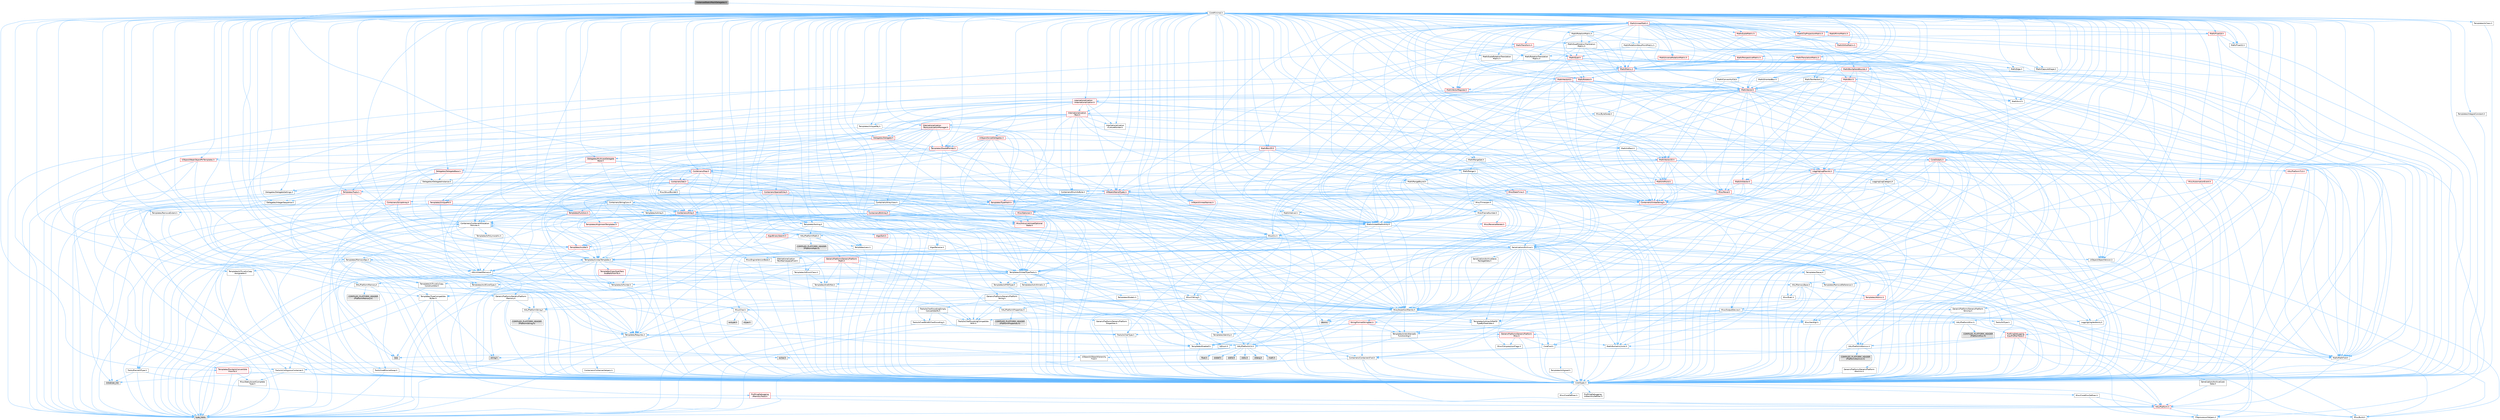 digraph "InstancedStaticMeshDelegates.h"
{
 // INTERACTIVE_SVG=YES
 // LATEX_PDF_SIZE
  bgcolor="transparent";
  edge [fontname=Helvetica,fontsize=10,labelfontname=Helvetica,labelfontsize=10];
  node [fontname=Helvetica,fontsize=10,shape=box,height=0.2,width=0.4];
  Node1 [id="Node000001",label="InstancedStaticMeshDelegates.h",height=0.2,width=0.4,color="gray40", fillcolor="grey60", style="filled", fontcolor="black",tooltip=" "];
  Node1 -> Node2 [id="edge1_Node000001_Node000002",color="steelblue1",style="solid",tooltip=" "];
  Node2 [id="Node000002",label="CoreMinimal.h",height=0.2,width=0.4,color="grey40", fillcolor="white", style="filled",URL="$d7/d67/CoreMinimal_8h.html",tooltip=" "];
  Node2 -> Node3 [id="edge2_Node000002_Node000003",color="steelblue1",style="solid",tooltip=" "];
  Node3 [id="Node000003",label="CoreTypes.h",height=0.2,width=0.4,color="grey40", fillcolor="white", style="filled",URL="$dc/dec/CoreTypes_8h.html",tooltip=" "];
  Node3 -> Node4 [id="edge3_Node000003_Node000004",color="steelblue1",style="solid",tooltip=" "];
  Node4 [id="Node000004",label="HAL/Platform.h",height=0.2,width=0.4,color="red", fillcolor="#FFF0F0", style="filled",URL="$d9/dd0/Platform_8h.html",tooltip=" "];
  Node4 -> Node5 [id="edge4_Node000004_Node000005",color="steelblue1",style="solid",tooltip=" "];
  Node5 [id="Node000005",label="Misc/Build.h",height=0.2,width=0.4,color="grey40", fillcolor="white", style="filled",URL="$d3/dbb/Build_8h.html",tooltip=" "];
  Node4 -> Node7 [id="edge5_Node000004_Node000007",color="steelblue1",style="solid",tooltip=" "];
  Node7 [id="Node000007",label="type_traits",height=0.2,width=0.4,color="grey60", fillcolor="#E0E0E0", style="filled",tooltip=" "];
  Node4 -> Node8 [id="edge6_Node000004_Node000008",color="steelblue1",style="solid",tooltip=" "];
  Node8 [id="Node000008",label="PreprocessorHelpers.h",height=0.2,width=0.4,color="grey40", fillcolor="white", style="filled",URL="$db/ddb/PreprocessorHelpers_8h.html",tooltip=" "];
  Node3 -> Node14 [id="edge7_Node000003_Node000014",color="steelblue1",style="solid",tooltip=" "];
  Node14 [id="Node000014",label="ProfilingDebugging\l/UMemoryDefines.h",height=0.2,width=0.4,color="grey40", fillcolor="white", style="filled",URL="$d2/da2/UMemoryDefines_8h.html",tooltip=" "];
  Node3 -> Node15 [id="edge8_Node000003_Node000015",color="steelblue1",style="solid",tooltip=" "];
  Node15 [id="Node000015",label="Misc/CoreMiscDefines.h",height=0.2,width=0.4,color="grey40", fillcolor="white", style="filled",URL="$da/d38/CoreMiscDefines_8h.html",tooltip=" "];
  Node15 -> Node4 [id="edge9_Node000015_Node000004",color="steelblue1",style="solid",tooltip=" "];
  Node15 -> Node8 [id="edge10_Node000015_Node000008",color="steelblue1",style="solid",tooltip=" "];
  Node3 -> Node16 [id="edge11_Node000003_Node000016",color="steelblue1",style="solid",tooltip=" "];
  Node16 [id="Node000016",label="Misc/CoreDefines.h",height=0.2,width=0.4,color="grey40", fillcolor="white", style="filled",URL="$d3/dd2/CoreDefines_8h.html",tooltip=" "];
  Node2 -> Node17 [id="edge12_Node000002_Node000017",color="steelblue1",style="solid",tooltip=" "];
  Node17 [id="Node000017",label="CoreFwd.h",height=0.2,width=0.4,color="grey40", fillcolor="white", style="filled",URL="$d1/d1e/CoreFwd_8h.html",tooltip=" "];
  Node17 -> Node3 [id="edge13_Node000017_Node000003",color="steelblue1",style="solid",tooltip=" "];
  Node17 -> Node18 [id="edge14_Node000017_Node000018",color="steelblue1",style="solid",tooltip=" "];
  Node18 [id="Node000018",label="Containers/ContainersFwd.h",height=0.2,width=0.4,color="grey40", fillcolor="white", style="filled",URL="$d4/d0a/ContainersFwd_8h.html",tooltip=" "];
  Node18 -> Node4 [id="edge15_Node000018_Node000004",color="steelblue1",style="solid",tooltip=" "];
  Node18 -> Node3 [id="edge16_Node000018_Node000003",color="steelblue1",style="solid",tooltip=" "];
  Node18 -> Node19 [id="edge17_Node000018_Node000019",color="steelblue1",style="solid",tooltip=" "];
  Node19 [id="Node000019",label="Traits/IsContiguousContainer.h",height=0.2,width=0.4,color="grey40", fillcolor="white", style="filled",URL="$d5/d3c/IsContiguousContainer_8h.html",tooltip=" "];
  Node19 -> Node3 [id="edge18_Node000019_Node000003",color="steelblue1",style="solid",tooltip=" "];
  Node19 -> Node20 [id="edge19_Node000019_Node000020",color="steelblue1",style="solid",tooltip=" "];
  Node20 [id="Node000020",label="Misc/StaticAssertComplete\lType.h",height=0.2,width=0.4,color="grey40", fillcolor="white", style="filled",URL="$d5/d4e/StaticAssertCompleteType_8h.html",tooltip=" "];
  Node19 -> Node21 [id="edge20_Node000019_Node000021",color="steelblue1",style="solid",tooltip=" "];
  Node21 [id="Node000021",label="initializer_list",height=0.2,width=0.4,color="grey60", fillcolor="#E0E0E0", style="filled",tooltip=" "];
  Node17 -> Node22 [id="edge21_Node000017_Node000022",color="steelblue1",style="solid",tooltip=" "];
  Node22 [id="Node000022",label="Math/MathFwd.h",height=0.2,width=0.4,color="grey40", fillcolor="white", style="filled",URL="$d2/d10/MathFwd_8h.html",tooltip=" "];
  Node22 -> Node4 [id="edge22_Node000022_Node000004",color="steelblue1",style="solid",tooltip=" "];
  Node17 -> Node23 [id="edge23_Node000017_Node000023",color="steelblue1",style="solid",tooltip=" "];
  Node23 [id="Node000023",label="UObject/UObjectHierarchy\lFwd.h",height=0.2,width=0.4,color="grey40", fillcolor="white", style="filled",URL="$d3/d13/UObjectHierarchyFwd_8h.html",tooltip=" "];
  Node2 -> Node23 [id="edge24_Node000002_Node000023",color="steelblue1",style="solid",tooltip=" "];
  Node2 -> Node18 [id="edge25_Node000002_Node000018",color="steelblue1",style="solid",tooltip=" "];
  Node2 -> Node24 [id="edge26_Node000002_Node000024",color="steelblue1",style="solid",tooltip=" "];
  Node24 [id="Node000024",label="Misc/VarArgs.h",height=0.2,width=0.4,color="grey40", fillcolor="white", style="filled",URL="$d5/d6f/VarArgs_8h.html",tooltip=" "];
  Node24 -> Node3 [id="edge27_Node000024_Node000003",color="steelblue1",style="solid",tooltip=" "];
  Node2 -> Node25 [id="edge28_Node000002_Node000025",color="steelblue1",style="solid",tooltip=" "];
  Node25 [id="Node000025",label="Logging/LogVerbosity.h",height=0.2,width=0.4,color="grey40", fillcolor="white", style="filled",URL="$d2/d8f/LogVerbosity_8h.html",tooltip=" "];
  Node25 -> Node3 [id="edge29_Node000025_Node000003",color="steelblue1",style="solid",tooltip=" "];
  Node2 -> Node26 [id="edge30_Node000002_Node000026",color="steelblue1",style="solid",tooltip=" "];
  Node26 [id="Node000026",label="Misc/OutputDevice.h",height=0.2,width=0.4,color="grey40", fillcolor="white", style="filled",URL="$d7/d32/OutputDevice_8h.html",tooltip=" "];
  Node26 -> Node17 [id="edge31_Node000026_Node000017",color="steelblue1",style="solid",tooltip=" "];
  Node26 -> Node3 [id="edge32_Node000026_Node000003",color="steelblue1",style="solid",tooltip=" "];
  Node26 -> Node25 [id="edge33_Node000026_Node000025",color="steelblue1",style="solid",tooltip=" "];
  Node26 -> Node24 [id="edge34_Node000026_Node000024",color="steelblue1",style="solid",tooltip=" "];
  Node26 -> Node27 [id="edge35_Node000026_Node000027",color="steelblue1",style="solid",tooltip=" "];
  Node27 [id="Node000027",label="Templates/IsArrayOrRefOf\lTypeByPredicate.h",height=0.2,width=0.4,color="grey40", fillcolor="white", style="filled",URL="$d6/da1/IsArrayOrRefOfTypeByPredicate_8h.html",tooltip=" "];
  Node27 -> Node3 [id="edge36_Node000027_Node000003",color="steelblue1",style="solid",tooltip=" "];
  Node26 -> Node28 [id="edge37_Node000026_Node000028",color="steelblue1",style="solid",tooltip=" "];
  Node28 [id="Node000028",label="Templates/IsValidVariadic\lFunctionArg.h",height=0.2,width=0.4,color="grey40", fillcolor="white", style="filled",URL="$d0/dc8/IsValidVariadicFunctionArg_8h.html",tooltip=" "];
  Node28 -> Node3 [id="edge38_Node000028_Node000003",color="steelblue1",style="solid",tooltip=" "];
  Node28 -> Node29 [id="edge39_Node000028_Node000029",color="steelblue1",style="solid",tooltip=" "];
  Node29 [id="Node000029",label="IsEnum.h",height=0.2,width=0.4,color="grey40", fillcolor="white", style="filled",URL="$d4/de5/IsEnum_8h.html",tooltip=" "];
  Node28 -> Node7 [id="edge40_Node000028_Node000007",color="steelblue1",style="solid",tooltip=" "];
  Node26 -> Node30 [id="edge41_Node000026_Node000030",color="steelblue1",style="solid",tooltip=" "];
  Node30 [id="Node000030",label="Traits/IsCharEncodingCompatible\lWith.h",height=0.2,width=0.4,color="grey40", fillcolor="white", style="filled",URL="$df/dd1/IsCharEncodingCompatibleWith_8h.html",tooltip=" "];
  Node30 -> Node7 [id="edge42_Node000030_Node000007",color="steelblue1",style="solid",tooltip=" "];
  Node30 -> Node31 [id="edge43_Node000030_Node000031",color="steelblue1",style="solid",tooltip=" "];
  Node31 [id="Node000031",label="Traits/IsCharType.h",height=0.2,width=0.4,color="grey40", fillcolor="white", style="filled",URL="$db/d51/IsCharType_8h.html",tooltip=" "];
  Node31 -> Node3 [id="edge44_Node000031_Node000003",color="steelblue1",style="solid",tooltip=" "];
  Node2 -> Node32 [id="edge45_Node000002_Node000032",color="steelblue1",style="solid",tooltip=" "];
  Node32 [id="Node000032",label="HAL/PlatformCrt.h",height=0.2,width=0.4,color="grey40", fillcolor="white", style="filled",URL="$d8/d75/PlatformCrt_8h.html",tooltip=" "];
  Node32 -> Node33 [id="edge46_Node000032_Node000033",color="steelblue1",style="solid",tooltip=" "];
  Node33 [id="Node000033",label="new",height=0.2,width=0.4,color="grey60", fillcolor="#E0E0E0", style="filled",tooltip=" "];
  Node32 -> Node34 [id="edge47_Node000032_Node000034",color="steelblue1",style="solid",tooltip=" "];
  Node34 [id="Node000034",label="wchar.h",height=0.2,width=0.4,color="grey60", fillcolor="#E0E0E0", style="filled",tooltip=" "];
  Node32 -> Node35 [id="edge48_Node000032_Node000035",color="steelblue1",style="solid",tooltip=" "];
  Node35 [id="Node000035",label="stddef.h",height=0.2,width=0.4,color="grey60", fillcolor="#E0E0E0", style="filled",tooltip=" "];
  Node32 -> Node36 [id="edge49_Node000032_Node000036",color="steelblue1",style="solid",tooltip=" "];
  Node36 [id="Node000036",label="stdlib.h",height=0.2,width=0.4,color="grey60", fillcolor="#E0E0E0", style="filled",tooltip=" "];
  Node32 -> Node37 [id="edge50_Node000032_Node000037",color="steelblue1",style="solid",tooltip=" "];
  Node37 [id="Node000037",label="stdio.h",height=0.2,width=0.4,color="grey60", fillcolor="#E0E0E0", style="filled",tooltip=" "];
  Node32 -> Node38 [id="edge51_Node000032_Node000038",color="steelblue1",style="solid",tooltip=" "];
  Node38 [id="Node000038",label="stdarg.h",height=0.2,width=0.4,color="grey60", fillcolor="#E0E0E0", style="filled",tooltip=" "];
  Node32 -> Node39 [id="edge52_Node000032_Node000039",color="steelblue1",style="solid",tooltip=" "];
  Node39 [id="Node000039",label="math.h",height=0.2,width=0.4,color="grey60", fillcolor="#E0E0E0", style="filled",tooltip=" "];
  Node32 -> Node40 [id="edge53_Node000032_Node000040",color="steelblue1",style="solid",tooltip=" "];
  Node40 [id="Node000040",label="float.h",height=0.2,width=0.4,color="grey60", fillcolor="#E0E0E0", style="filled",tooltip=" "];
  Node32 -> Node41 [id="edge54_Node000032_Node000041",color="steelblue1",style="solid",tooltip=" "];
  Node41 [id="Node000041",label="string.h",height=0.2,width=0.4,color="grey60", fillcolor="#E0E0E0", style="filled",tooltip=" "];
  Node2 -> Node42 [id="edge55_Node000002_Node000042",color="steelblue1",style="solid",tooltip=" "];
  Node42 [id="Node000042",label="HAL/PlatformMisc.h",height=0.2,width=0.4,color="grey40", fillcolor="white", style="filled",URL="$d0/df5/PlatformMisc_8h.html",tooltip=" "];
  Node42 -> Node3 [id="edge56_Node000042_Node000003",color="steelblue1",style="solid",tooltip=" "];
  Node42 -> Node43 [id="edge57_Node000042_Node000043",color="steelblue1",style="solid",tooltip=" "];
  Node43 [id="Node000043",label="GenericPlatform/GenericPlatform\lMisc.h",height=0.2,width=0.4,color="red", fillcolor="#FFF0F0", style="filled",URL="$db/d9a/GenericPlatformMisc_8h.html",tooltip=" "];
  Node43 -> Node17 [id="edge58_Node000043_Node000017",color="steelblue1",style="solid",tooltip=" "];
  Node43 -> Node3 [id="edge59_Node000043_Node000003",color="steelblue1",style="solid",tooltip=" "];
  Node43 -> Node32 [id="edge60_Node000043_Node000032",color="steelblue1",style="solid",tooltip=" "];
  Node43 -> Node47 [id="edge61_Node000043_Node000047",color="steelblue1",style="solid",tooltip=" "];
  Node47 [id="Node000047",label="Math/NumericLimits.h",height=0.2,width=0.4,color="grey40", fillcolor="white", style="filled",URL="$df/d1b/NumericLimits_8h.html",tooltip=" "];
  Node47 -> Node3 [id="edge62_Node000047_Node000003",color="steelblue1",style="solid",tooltip=" "];
  Node43 -> Node48 [id="edge63_Node000043_Node000048",color="steelblue1",style="solid",tooltip=" "];
  Node48 [id="Node000048",label="Misc/CompressionFlags.h",height=0.2,width=0.4,color="grey40", fillcolor="white", style="filled",URL="$d9/d76/CompressionFlags_8h.html",tooltip=" "];
  Node42 -> Node52 [id="edge64_Node000042_Node000052",color="steelblue1",style="solid",tooltip=" "];
  Node52 [id="Node000052",label="COMPILED_PLATFORM_HEADER\l(PlatformMisc.h)",height=0.2,width=0.4,color="grey60", fillcolor="#E0E0E0", style="filled",tooltip=" "];
  Node42 -> Node53 [id="edge65_Node000042_Node000053",color="steelblue1",style="solid",tooltip=" "];
  Node53 [id="Node000053",label="ProfilingDebugging\l/CpuProfilerTrace.h",height=0.2,width=0.4,color="red", fillcolor="#FFF0F0", style="filled",URL="$da/dcb/CpuProfilerTrace_8h.html",tooltip=" "];
  Node53 -> Node3 [id="edge66_Node000053_Node000003",color="steelblue1",style="solid",tooltip=" "];
  Node53 -> Node18 [id="edge67_Node000053_Node000018",color="steelblue1",style="solid",tooltip=" "];
  Node53 -> Node54 [id="edge68_Node000053_Node000054",color="steelblue1",style="solid",tooltip=" "];
  Node54 [id="Node000054",label="HAL/PlatformAtomics.h",height=0.2,width=0.4,color="grey40", fillcolor="white", style="filled",URL="$d3/d36/PlatformAtomics_8h.html",tooltip=" "];
  Node54 -> Node3 [id="edge69_Node000054_Node000003",color="steelblue1",style="solid",tooltip=" "];
  Node54 -> Node55 [id="edge70_Node000054_Node000055",color="steelblue1",style="solid",tooltip=" "];
  Node55 [id="Node000055",label="GenericPlatform/GenericPlatform\lAtomics.h",height=0.2,width=0.4,color="grey40", fillcolor="white", style="filled",URL="$da/d72/GenericPlatformAtomics_8h.html",tooltip=" "];
  Node55 -> Node3 [id="edge71_Node000055_Node000003",color="steelblue1",style="solid",tooltip=" "];
  Node54 -> Node56 [id="edge72_Node000054_Node000056",color="steelblue1",style="solid",tooltip=" "];
  Node56 [id="Node000056",label="COMPILED_PLATFORM_HEADER\l(PlatformAtomics.h)",height=0.2,width=0.4,color="grey60", fillcolor="#E0E0E0", style="filled",tooltip=" "];
  Node53 -> Node8 [id="edge73_Node000053_Node000008",color="steelblue1",style="solid",tooltip=" "];
  Node53 -> Node5 [id="edge74_Node000053_Node000005",color="steelblue1",style="solid",tooltip=" "];
  Node2 -> Node61 [id="edge75_Node000002_Node000061",color="steelblue1",style="solid",tooltip=" "];
  Node61 [id="Node000061",label="Misc/AssertionMacros.h",height=0.2,width=0.4,color="grey40", fillcolor="white", style="filled",URL="$d0/dfa/AssertionMacros_8h.html",tooltip=" "];
  Node61 -> Node3 [id="edge76_Node000061_Node000003",color="steelblue1",style="solid",tooltip=" "];
  Node61 -> Node4 [id="edge77_Node000061_Node000004",color="steelblue1",style="solid",tooltip=" "];
  Node61 -> Node42 [id="edge78_Node000061_Node000042",color="steelblue1",style="solid",tooltip=" "];
  Node61 -> Node8 [id="edge79_Node000061_Node000008",color="steelblue1",style="solid",tooltip=" "];
  Node61 -> Node62 [id="edge80_Node000061_Node000062",color="steelblue1",style="solid",tooltip=" "];
  Node62 [id="Node000062",label="Templates/EnableIf.h",height=0.2,width=0.4,color="grey40", fillcolor="white", style="filled",URL="$d7/d60/EnableIf_8h.html",tooltip=" "];
  Node62 -> Node3 [id="edge81_Node000062_Node000003",color="steelblue1",style="solid",tooltip=" "];
  Node61 -> Node27 [id="edge82_Node000061_Node000027",color="steelblue1",style="solid",tooltip=" "];
  Node61 -> Node28 [id="edge83_Node000061_Node000028",color="steelblue1",style="solid",tooltip=" "];
  Node61 -> Node30 [id="edge84_Node000061_Node000030",color="steelblue1",style="solid",tooltip=" "];
  Node61 -> Node24 [id="edge85_Node000061_Node000024",color="steelblue1",style="solid",tooltip=" "];
  Node61 -> Node63 [id="edge86_Node000061_Node000063",color="steelblue1",style="solid",tooltip=" "];
  Node63 [id="Node000063",label="String/FormatStringSan.h",height=0.2,width=0.4,color="red", fillcolor="#FFF0F0", style="filled",URL="$d3/d8b/FormatStringSan_8h.html",tooltip=" "];
  Node63 -> Node7 [id="edge87_Node000063_Node000007",color="steelblue1",style="solid",tooltip=" "];
  Node63 -> Node3 [id="edge88_Node000063_Node000003",color="steelblue1",style="solid",tooltip=" "];
  Node63 -> Node64 [id="edge89_Node000063_Node000064",color="steelblue1",style="solid",tooltip=" "];
  Node64 [id="Node000064",label="Templates/Requires.h",height=0.2,width=0.4,color="grey40", fillcolor="white", style="filled",URL="$dc/d96/Requires_8h.html",tooltip=" "];
  Node64 -> Node62 [id="edge90_Node000064_Node000062",color="steelblue1",style="solid",tooltip=" "];
  Node64 -> Node7 [id="edge91_Node000064_Node000007",color="steelblue1",style="solid",tooltip=" "];
  Node63 -> Node65 [id="edge92_Node000063_Node000065",color="steelblue1",style="solid",tooltip=" "];
  Node65 [id="Node000065",label="Templates/Identity.h",height=0.2,width=0.4,color="grey40", fillcolor="white", style="filled",URL="$d0/dd5/Identity_8h.html",tooltip=" "];
  Node63 -> Node28 [id="edge93_Node000063_Node000028",color="steelblue1",style="solid",tooltip=" "];
  Node63 -> Node31 [id="edge94_Node000063_Node000031",color="steelblue1",style="solid",tooltip=" "];
  Node63 -> Node18 [id="edge95_Node000063_Node000018",color="steelblue1",style="solid",tooltip=" "];
  Node61 -> Node69 [id="edge96_Node000061_Node000069",color="steelblue1",style="solid",tooltip=" "];
  Node69 [id="Node000069",label="atomic",height=0.2,width=0.4,color="grey60", fillcolor="#E0E0E0", style="filled",tooltip=" "];
  Node2 -> Node70 [id="edge97_Node000002_Node000070",color="steelblue1",style="solid",tooltip=" "];
  Node70 [id="Node000070",label="Templates/IsPointer.h",height=0.2,width=0.4,color="grey40", fillcolor="white", style="filled",URL="$d7/d05/IsPointer_8h.html",tooltip=" "];
  Node70 -> Node3 [id="edge98_Node000070_Node000003",color="steelblue1",style="solid",tooltip=" "];
  Node2 -> Node71 [id="edge99_Node000002_Node000071",color="steelblue1",style="solid",tooltip=" "];
  Node71 [id="Node000071",label="HAL/PlatformMemory.h",height=0.2,width=0.4,color="grey40", fillcolor="white", style="filled",URL="$de/d68/PlatformMemory_8h.html",tooltip=" "];
  Node71 -> Node3 [id="edge100_Node000071_Node000003",color="steelblue1",style="solid",tooltip=" "];
  Node71 -> Node72 [id="edge101_Node000071_Node000072",color="steelblue1",style="solid",tooltip=" "];
  Node72 [id="Node000072",label="GenericPlatform/GenericPlatform\lMemory.h",height=0.2,width=0.4,color="grey40", fillcolor="white", style="filled",URL="$dd/d22/GenericPlatformMemory_8h.html",tooltip=" "];
  Node72 -> Node17 [id="edge102_Node000072_Node000017",color="steelblue1",style="solid",tooltip=" "];
  Node72 -> Node3 [id="edge103_Node000072_Node000003",color="steelblue1",style="solid",tooltip=" "];
  Node72 -> Node73 [id="edge104_Node000072_Node000073",color="steelblue1",style="solid",tooltip=" "];
  Node73 [id="Node000073",label="HAL/PlatformString.h",height=0.2,width=0.4,color="grey40", fillcolor="white", style="filled",URL="$db/db5/PlatformString_8h.html",tooltip=" "];
  Node73 -> Node3 [id="edge105_Node000073_Node000003",color="steelblue1",style="solid",tooltip=" "];
  Node73 -> Node74 [id="edge106_Node000073_Node000074",color="steelblue1",style="solid",tooltip=" "];
  Node74 [id="Node000074",label="COMPILED_PLATFORM_HEADER\l(PlatformString.h)",height=0.2,width=0.4,color="grey60", fillcolor="#E0E0E0", style="filled",tooltip=" "];
  Node72 -> Node41 [id="edge107_Node000072_Node000041",color="steelblue1",style="solid",tooltip=" "];
  Node72 -> Node34 [id="edge108_Node000072_Node000034",color="steelblue1",style="solid",tooltip=" "];
  Node71 -> Node75 [id="edge109_Node000071_Node000075",color="steelblue1",style="solid",tooltip=" "];
  Node75 [id="Node000075",label="COMPILED_PLATFORM_HEADER\l(PlatformMemory.h)",height=0.2,width=0.4,color="grey60", fillcolor="#E0E0E0", style="filled",tooltip=" "];
  Node2 -> Node54 [id="edge110_Node000002_Node000054",color="steelblue1",style="solid",tooltip=" "];
  Node2 -> Node76 [id="edge111_Node000002_Node000076",color="steelblue1",style="solid",tooltip=" "];
  Node76 [id="Node000076",label="Misc/Exec.h",height=0.2,width=0.4,color="grey40", fillcolor="white", style="filled",URL="$de/ddb/Exec_8h.html",tooltip=" "];
  Node76 -> Node3 [id="edge112_Node000076_Node000003",color="steelblue1",style="solid",tooltip=" "];
  Node76 -> Node61 [id="edge113_Node000076_Node000061",color="steelblue1",style="solid",tooltip=" "];
  Node2 -> Node77 [id="edge114_Node000002_Node000077",color="steelblue1",style="solid",tooltip=" "];
  Node77 [id="Node000077",label="HAL/MemoryBase.h",height=0.2,width=0.4,color="grey40", fillcolor="white", style="filled",URL="$d6/d9f/MemoryBase_8h.html",tooltip=" "];
  Node77 -> Node3 [id="edge115_Node000077_Node000003",color="steelblue1",style="solid",tooltip=" "];
  Node77 -> Node54 [id="edge116_Node000077_Node000054",color="steelblue1",style="solid",tooltip=" "];
  Node77 -> Node32 [id="edge117_Node000077_Node000032",color="steelblue1",style="solid",tooltip=" "];
  Node77 -> Node76 [id="edge118_Node000077_Node000076",color="steelblue1",style="solid",tooltip=" "];
  Node77 -> Node26 [id="edge119_Node000077_Node000026",color="steelblue1",style="solid",tooltip=" "];
  Node77 -> Node78 [id="edge120_Node000077_Node000078",color="steelblue1",style="solid",tooltip=" "];
  Node78 [id="Node000078",label="Templates/Atomic.h",height=0.2,width=0.4,color="red", fillcolor="#FFF0F0", style="filled",URL="$d3/d91/Atomic_8h.html",tooltip=" "];
  Node78 -> Node86 [id="edge121_Node000078_Node000086",color="steelblue1",style="solid",tooltip=" "];
  Node86 [id="Node000086",label="Traits/IntType.h",height=0.2,width=0.4,color="grey40", fillcolor="white", style="filled",URL="$d7/deb/IntType_8h.html",tooltip=" "];
  Node86 -> Node4 [id="edge122_Node000086_Node000004",color="steelblue1",style="solid",tooltip=" "];
  Node78 -> Node69 [id="edge123_Node000078_Node000069",color="steelblue1",style="solid",tooltip=" "];
  Node2 -> Node87 [id="edge124_Node000002_Node000087",color="steelblue1",style="solid",tooltip=" "];
  Node87 [id="Node000087",label="HAL/UnrealMemory.h",height=0.2,width=0.4,color="grey40", fillcolor="white", style="filled",URL="$d9/d96/UnrealMemory_8h.html",tooltip=" "];
  Node87 -> Node3 [id="edge125_Node000087_Node000003",color="steelblue1",style="solid",tooltip=" "];
  Node87 -> Node72 [id="edge126_Node000087_Node000072",color="steelblue1",style="solid",tooltip=" "];
  Node87 -> Node77 [id="edge127_Node000087_Node000077",color="steelblue1",style="solid",tooltip=" "];
  Node87 -> Node71 [id="edge128_Node000087_Node000071",color="steelblue1",style="solid",tooltip=" "];
  Node87 -> Node88 [id="edge129_Node000087_Node000088",color="steelblue1",style="solid",tooltip=" "];
  Node88 [id="Node000088",label="ProfilingDebugging\l/MemoryTrace.h",height=0.2,width=0.4,color="red", fillcolor="#FFF0F0", style="filled",URL="$da/dd7/MemoryTrace_8h.html",tooltip=" "];
  Node88 -> Node4 [id="edge130_Node000088_Node000004",color="steelblue1",style="solid",tooltip=" "];
  Node87 -> Node70 [id="edge131_Node000087_Node000070",color="steelblue1",style="solid",tooltip=" "];
  Node2 -> Node89 [id="edge132_Node000002_Node000089",color="steelblue1",style="solid",tooltip=" "];
  Node89 [id="Node000089",label="Templates/IsArithmetic.h",height=0.2,width=0.4,color="grey40", fillcolor="white", style="filled",URL="$d2/d5d/IsArithmetic_8h.html",tooltip=" "];
  Node89 -> Node3 [id="edge133_Node000089_Node000003",color="steelblue1",style="solid",tooltip=" "];
  Node2 -> Node83 [id="edge134_Node000002_Node000083",color="steelblue1",style="solid",tooltip=" "];
  Node83 [id="Node000083",label="Templates/AndOrNot.h",height=0.2,width=0.4,color="grey40", fillcolor="white", style="filled",URL="$db/d0a/AndOrNot_8h.html",tooltip=" "];
  Node83 -> Node3 [id="edge135_Node000083_Node000003",color="steelblue1",style="solid",tooltip=" "];
  Node2 -> Node90 [id="edge136_Node000002_Node000090",color="steelblue1",style="solid",tooltip=" "];
  Node90 [id="Node000090",label="Templates/IsPODType.h",height=0.2,width=0.4,color="grey40", fillcolor="white", style="filled",URL="$d7/db1/IsPODType_8h.html",tooltip=" "];
  Node90 -> Node3 [id="edge137_Node000090_Node000003",color="steelblue1",style="solid",tooltip=" "];
  Node2 -> Node91 [id="edge138_Node000002_Node000091",color="steelblue1",style="solid",tooltip=" "];
  Node91 [id="Node000091",label="Templates/IsUECoreType.h",height=0.2,width=0.4,color="grey40", fillcolor="white", style="filled",URL="$d1/db8/IsUECoreType_8h.html",tooltip=" "];
  Node91 -> Node3 [id="edge139_Node000091_Node000003",color="steelblue1",style="solid",tooltip=" "];
  Node91 -> Node7 [id="edge140_Node000091_Node000007",color="steelblue1",style="solid",tooltip=" "];
  Node2 -> Node84 [id="edge141_Node000002_Node000084",color="steelblue1",style="solid",tooltip=" "];
  Node84 [id="Node000084",label="Templates/IsTriviallyCopy\lConstructible.h",height=0.2,width=0.4,color="grey40", fillcolor="white", style="filled",URL="$d3/d78/IsTriviallyCopyConstructible_8h.html",tooltip=" "];
  Node84 -> Node3 [id="edge142_Node000084_Node000003",color="steelblue1",style="solid",tooltip=" "];
  Node84 -> Node7 [id="edge143_Node000084_Node000007",color="steelblue1",style="solid",tooltip=" "];
  Node2 -> Node92 [id="edge144_Node000002_Node000092",color="steelblue1",style="solid",tooltip=" "];
  Node92 [id="Node000092",label="Templates/UnrealTypeTraits.h",height=0.2,width=0.4,color="grey40", fillcolor="white", style="filled",URL="$d2/d2d/UnrealTypeTraits_8h.html",tooltip=" "];
  Node92 -> Node3 [id="edge145_Node000092_Node000003",color="steelblue1",style="solid",tooltip=" "];
  Node92 -> Node70 [id="edge146_Node000092_Node000070",color="steelblue1",style="solid",tooltip=" "];
  Node92 -> Node61 [id="edge147_Node000092_Node000061",color="steelblue1",style="solid",tooltip=" "];
  Node92 -> Node83 [id="edge148_Node000092_Node000083",color="steelblue1",style="solid",tooltip=" "];
  Node92 -> Node62 [id="edge149_Node000092_Node000062",color="steelblue1",style="solid",tooltip=" "];
  Node92 -> Node89 [id="edge150_Node000092_Node000089",color="steelblue1",style="solid",tooltip=" "];
  Node92 -> Node29 [id="edge151_Node000092_Node000029",color="steelblue1",style="solid",tooltip=" "];
  Node92 -> Node93 [id="edge152_Node000092_Node000093",color="steelblue1",style="solid",tooltip=" "];
  Node93 [id="Node000093",label="Templates/Models.h",height=0.2,width=0.4,color="grey40", fillcolor="white", style="filled",URL="$d3/d0c/Models_8h.html",tooltip=" "];
  Node93 -> Node65 [id="edge153_Node000093_Node000065",color="steelblue1",style="solid",tooltip=" "];
  Node92 -> Node90 [id="edge154_Node000092_Node000090",color="steelblue1",style="solid",tooltip=" "];
  Node92 -> Node91 [id="edge155_Node000092_Node000091",color="steelblue1",style="solid",tooltip=" "];
  Node92 -> Node84 [id="edge156_Node000092_Node000084",color="steelblue1",style="solid",tooltip=" "];
  Node2 -> Node62 [id="edge157_Node000002_Node000062",color="steelblue1",style="solid",tooltip=" "];
  Node2 -> Node94 [id="edge158_Node000002_Node000094",color="steelblue1",style="solid",tooltip=" "];
  Node94 [id="Node000094",label="Templates/RemoveReference.h",height=0.2,width=0.4,color="grey40", fillcolor="white", style="filled",URL="$da/dbe/RemoveReference_8h.html",tooltip=" "];
  Node94 -> Node3 [id="edge159_Node000094_Node000003",color="steelblue1",style="solid",tooltip=" "];
  Node2 -> Node95 [id="edge160_Node000002_Node000095",color="steelblue1",style="solid",tooltip=" "];
  Node95 [id="Node000095",label="Templates/IntegralConstant.h",height=0.2,width=0.4,color="grey40", fillcolor="white", style="filled",URL="$db/d1b/IntegralConstant_8h.html",tooltip=" "];
  Node95 -> Node3 [id="edge161_Node000095_Node000003",color="steelblue1",style="solid",tooltip=" "];
  Node2 -> Node96 [id="edge162_Node000002_Node000096",color="steelblue1",style="solid",tooltip=" "];
  Node96 [id="Node000096",label="Templates/IsClass.h",height=0.2,width=0.4,color="grey40", fillcolor="white", style="filled",URL="$db/dcb/IsClass_8h.html",tooltip=" "];
  Node96 -> Node3 [id="edge163_Node000096_Node000003",color="steelblue1",style="solid",tooltip=" "];
  Node2 -> Node97 [id="edge164_Node000002_Node000097",color="steelblue1",style="solid",tooltip=" "];
  Node97 [id="Node000097",label="Templates/TypeCompatible\lBytes.h",height=0.2,width=0.4,color="grey40", fillcolor="white", style="filled",URL="$df/d0a/TypeCompatibleBytes_8h.html",tooltip=" "];
  Node97 -> Node3 [id="edge165_Node000097_Node000003",color="steelblue1",style="solid",tooltip=" "];
  Node97 -> Node41 [id="edge166_Node000097_Node000041",color="steelblue1",style="solid",tooltip=" "];
  Node97 -> Node33 [id="edge167_Node000097_Node000033",color="steelblue1",style="solid",tooltip=" "];
  Node97 -> Node7 [id="edge168_Node000097_Node000007",color="steelblue1",style="solid",tooltip=" "];
  Node2 -> Node19 [id="edge169_Node000002_Node000019",color="steelblue1",style="solid",tooltip=" "];
  Node2 -> Node98 [id="edge170_Node000002_Node000098",color="steelblue1",style="solid",tooltip=" "];
  Node98 [id="Node000098",label="Templates/UnrealTemplate.h",height=0.2,width=0.4,color="grey40", fillcolor="white", style="filled",URL="$d4/d24/UnrealTemplate_8h.html",tooltip=" "];
  Node98 -> Node3 [id="edge171_Node000098_Node000003",color="steelblue1",style="solid",tooltip=" "];
  Node98 -> Node70 [id="edge172_Node000098_Node000070",color="steelblue1",style="solid",tooltip=" "];
  Node98 -> Node87 [id="edge173_Node000098_Node000087",color="steelblue1",style="solid",tooltip=" "];
  Node98 -> Node99 [id="edge174_Node000098_Node000099",color="steelblue1",style="solid",tooltip=" "];
  Node99 [id="Node000099",label="Templates/CopyQualifiers\lAndRefsFromTo.h",height=0.2,width=0.4,color="red", fillcolor="#FFF0F0", style="filled",URL="$d3/db3/CopyQualifiersAndRefsFromTo_8h.html",tooltip=" "];
  Node98 -> Node92 [id="edge175_Node000098_Node000092",color="steelblue1",style="solid",tooltip=" "];
  Node98 -> Node94 [id="edge176_Node000098_Node000094",color="steelblue1",style="solid",tooltip=" "];
  Node98 -> Node64 [id="edge177_Node000098_Node000064",color="steelblue1",style="solid",tooltip=" "];
  Node98 -> Node97 [id="edge178_Node000098_Node000097",color="steelblue1",style="solid",tooltip=" "];
  Node98 -> Node65 [id="edge179_Node000098_Node000065",color="steelblue1",style="solid",tooltip=" "];
  Node98 -> Node19 [id="edge180_Node000098_Node000019",color="steelblue1",style="solid",tooltip=" "];
  Node98 -> Node101 [id="edge181_Node000098_Node000101",color="steelblue1",style="solid",tooltip=" "];
  Node101 [id="Node000101",label="Traits/UseBitwiseSwap.h",height=0.2,width=0.4,color="grey40", fillcolor="white", style="filled",URL="$db/df3/UseBitwiseSwap_8h.html",tooltip=" "];
  Node101 -> Node3 [id="edge182_Node000101_Node000003",color="steelblue1",style="solid",tooltip=" "];
  Node101 -> Node7 [id="edge183_Node000101_Node000007",color="steelblue1",style="solid",tooltip=" "];
  Node98 -> Node7 [id="edge184_Node000098_Node000007",color="steelblue1",style="solid",tooltip=" "];
  Node2 -> Node47 [id="edge185_Node000002_Node000047",color="steelblue1",style="solid",tooltip=" "];
  Node2 -> Node102 [id="edge186_Node000002_Node000102",color="steelblue1",style="solid",tooltip=" "];
  Node102 [id="Node000102",label="HAL/PlatformMath.h",height=0.2,width=0.4,color="grey40", fillcolor="white", style="filled",URL="$dc/d53/PlatformMath_8h.html",tooltip=" "];
  Node102 -> Node3 [id="edge187_Node000102_Node000003",color="steelblue1",style="solid",tooltip=" "];
  Node102 -> Node103 [id="edge188_Node000102_Node000103",color="steelblue1",style="solid",tooltip=" "];
  Node103 [id="Node000103",label="GenericPlatform/GenericPlatform\lMath.h",height=0.2,width=0.4,color="red", fillcolor="#FFF0F0", style="filled",URL="$d5/d79/GenericPlatformMath_8h.html",tooltip=" "];
  Node103 -> Node3 [id="edge189_Node000103_Node000003",color="steelblue1",style="solid",tooltip=" "];
  Node103 -> Node18 [id="edge190_Node000103_Node000018",color="steelblue1",style="solid",tooltip=" "];
  Node103 -> Node32 [id="edge191_Node000103_Node000032",color="steelblue1",style="solid",tooltip=" "];
  Node103 -> Node83 [id="edge192_Node000103_Node000083",color="steelblue1",style="solid",tooltip=" "];
  Node103 -> Node104 [id="edge193_Node000103_Node000104",color="steelblue1",style="solid",tooltip=" "];
  Node104 [id="Node000104",label="Templates/Decay.h",height=0.2,width=0.4,color="grey40", fillcolor="white", style="filled",URL="$dd/d0f/Decay_8h.html",tooltip=" "];
  Node104 -> Node3 [id="edge194_Node000104_Node000003",color="steelblue1",style="solid",tooltip=" "];
  Node104 -> Node94 [id="edge195_Node000104_Node000094",color="steelblue1",style="solid",tooltip=" "];
  Node104 -> Node7 [id="edge196_Node000104_Node000007",color="steelblue1",style="solid",tooltip=" "];
  Node103 -> Node92 [id="edge197_Node000103_Node000092",color="steelblue1",style="solid",tooltip=" "];
  Node103 -> Node64 [id="edge198_Node000103_Node000064",color="steelblue1",style="solid",tooltip=" "];
  Node103 -> Node97 [id="edge199_Node000103_Node000097",color="steelblue1",style="solid",tooltip=" "];
  Node103 -> Node7 [id="edge200_Node000103_Node000007",color="steelblue1",style="solid",tooltip=" "];
  Node102 -> Node109 [id="edge201_Node000102_Node000109",color="steelblue1",style="solid",tooltip=" "];
  Node109 [id="Node000109",label="COMPILED_PLATFORM_HEADER\l(PlatformMath.h)",height=0.2,width=0.4,color="grey60", fillcolor="#E0E0E0", style="filled",tooltip=" "];
  Node2 -> Node85 [id="edge202_Node000002_Node000085",color="steelblue1",style="solid",tooltip=" "];
  Node85 [id="Node000085",label="Templates/IsTriviallyCopy\lAssignable.h",height=0.2,width=0.4,color="grey40", fillcolor="white", style="filled",URL="$d2/df2/IsTriviallyCopyAssignable_8h.html",tooltip=" "];
  Node85 -> Node3 [id="edge203_Node000085_Node000003",color="steelblue1",style="solid",tooltip=" "];
  Node85 -> Node7 [id="edge204_Node000085_Node000007",color="steelblue1",style="solid",tooltip=" "];
  Node2 -> Node110 [id="edge205_Node000002_Node000110",color="steelblue1",style="solid",tooltip=" "];
  Node110 [id="Node000110",label="Templates/MemoryOps.h",height=0.2,width=0.4,color="grey40", fillcolor="white", style="filled",URL="$db/dea/MemoryOps_8h.html",tooltip=" "];
  Node110 -> Node3 [id="edge206_Node000110_Node000003",color="steelblue1",style="solid",tooltip=" "];
  Node110 -> Node87 [id="edge207_Node000110_Node000087",color="steelblue1",style="solid",tooltip=" "];
  Node110 -> Node85 [id="edge208_Node000110_Node000085",color="steelblue1",style="solid",tooltip=" "];
  Node110 -> Node84 [id="edge209_Node000110_Node000084",color="steelblue1",style="solid",tooltip=" "];
  Node110 -> Node64 [id="edge210_Node000110_Node000064",color="steelblue1",style="solid",tooltip=" "];
  Node110 -> Node92 [id="edge211_Node000110_Node000092",color="steelblue1",style="solid",tooltip=" "];
  Node110 -> Node101 [id="edge212_Node000110_Node000101",color="steelblue1",style="solid",tooltip=" "];
  Node110 -> Node33 [id="edge213_Node000110_Node000033",color="steelblue1",style="solid",tooltip=" "];
  Node110 -> Node7 [id="edge214_Node000110_Node000007",color="steelblue1",style="solid",tooltip=" "];
  Node2 -> Node111 [id="edge215_Node000002_Node000111",color="steelblue1",style="solid",tooltip=" "];
  Node111 [id="Node000111",label="Containers/ContainerAllocation\lPolicies.h",height=0.2,width=0.4,color="grey40", fillcolor="white", style="filled",URL="$d7/dff/ContainerAllocationPolicies_8h.html",tooltip=" "];
  Node111 -> Node3 [id="edge216_Node000111_Node000003",color="steelblue1",style="solid",tooltip=" "];
  Node111 -> Node112 [id="edge217_Node000111_Node000112",color="steelblue1",style="solid",tooltip=" "];
  Node112 [id="Node000112",label="Containers/ContainerHelpers.h",height=0.2,width=0.4,color="grey40", fillcolor="white", style="filled",URL="$d7/d33/ContainerHelpers_8h.html",tooltip=" "];
  Node112 -> Node3 [id="edge218_Node000112_Node000003",color="steelblue1",style="solid",tooltip=" "];
  Node111 -> Node111 [id="edge219_Node000111_Node000111",color="steelblue1",style="solid",tooltip=" "];
  Node111 -> Node102 [id="edge220_Node000111_Node000102",color="steelblue1",style="solid",tooltip=" "];
  Node111 -> Node87 [id="edge221_Node000111_Node000087",color="steelblue1",style="solid",tooltip=" "];
  Node111 -> Node47 [id="edge222_Node000111_Node000047",color="steelblue1",style="solid",tooltip=" "];
  Node111 -> Node61 [id="edge223_Node000111_Node000061",color="steelblue1",style="solid",tooltip=" "];
  Node111 -> Node113 [id="edge224_Node000111_Node000113",color="steelblue1",style="solid",tooltip=" "];
  Node113 [id="Node000113",label="Templates/IsPolymorphic.h",height=0.2,width=0.4,color="grey40", fillcolor="white", style="filled",URL="$dc/d20/IsPolymorphic_8h.html",tooltip=" "];
  Node111 -> Node110 [id="edge225_Node000111_Node000110",color="steelblue1",style="solid",tooltip=" "];
  Node111 -> Node97 [id="edge226_Node000111_Node000097",color="steelblue1",style="solid",tooltip=" "];
  Node111 -> Node7 [id="edge227_Node000111_Node000007",color="steelblue1",style="solid",tooltip=" "];
  Node2 -> Node114 [id="edge228_Node000002_Node000114",color="steelblue1",style="solid",tooltip=" "];
  Node114 [id="Node000114",label="Templates/IsEnumClass.h",height=0.2,width=0.4,color="grey40", fillcolor="white", style="filled",URL="$d7/d15/IsEnumClass_8h.html",tooltip=" "];
  Node114 -> Node3 [id="edge229_Node000114_Node000003",color="steelblue1",style="solid",tooltip=" "];
  Node114 -> Node83 [id="edge230_Node000114_Node000083",color="steelblue1",style="solid",tooltip=" "];
  Node2 -> Node115 [id="edge231_Node000002_Node000115",color="steelblue1",style="solid",tooltip=" "];
  Node115 [id="Node000115",label="HAL/PlatformProperties.h",height=0.2,width=0.4,color="grey40", fillcolor="white", style="filled",URL="$d9/db0/PlatformProperties_8h.html",tooltip=" "];
  Node115 -> Node3 [id="edge232_Node000115_Node000003",color="steelblue1",style="solid",tooltip=" "];
  Node115 -> Node116 [id="edge233_Node000115_Node000116",color="steelblue1",style="solid",tooltip=" "];
  Node116 [id="Node000116",label="GenericPlatform/GenericPlatform\lProperties.h",height=0.2,width=0.4,color="grey40", fillcolor="white", style="filled",URL="$d2/dcd/GenericPlatformProperties_8h.html",tooltip=" "];
  Node116 -> Node3 [id="edge234_Node000116_Node000003",color="steelblue1",style="solid",tooltip=" "];
  Node116 -> Node43 [id="edge235_Node000116_Node000043",color="steelblue1",style="solid",tooltip=" "];
  Node115 -> Node117 [id="edge236_Node000115_Node000117",color="steelblue1",style="solid",tooltip=" "];
  Node117 [id="Node000117",label="COMPILED_PLATFORM_HEADER\l(PlatformProperties.h)",height=0.2,width=0.4,color="grey60", fillcolor="#E0E0E0", style="filled",tooltip=" "];
  Node2 -> Node118 [id="edge237_Node000002_Node000118",color="steelblue1",style="solid",tooltip=" "];
  Node118 [id="Node000118",label="Misc/EngineVersionBase.h",height=0.2,width=0.4,color="grey40", fillcolor="white", style="filled",URL="$d5/d2b/EngineVersionBase_8h.html",tooltip=" "];
  Node118 -> Node3 [id="edge238_Node000118_Node000003",color="steelblue1",style="solid",tooltip=" "];
  Node2 -> Node119 [id="edge239_Node000002_Node000119",color="steelblue1",style="solid",tooltip=" "];
  Node119 [id="Node000119",label="Internationalization\l/TextNamespaceFwd.h",height=0.2,width=0.4,color="grey40", fillcolor="white", style="filled",URL="$d8/d97/TextNamespaceFwd_8h.html",tooltip=" "];
  Node119 -> Node3 [id="edge240_Node000119_Node000003",color="steelblue1",style="solid",tooltip=" "];
  Node2 -> Node120 [id="edge241_Node000002_Node000120",color="steelblue1",style="solid",tooltip=" "];
  Node120 [id="Node000120",label="Serialization/Archive.h",height=0.2,width=0.4,color="grey40", fillcolor="white", style="filled",URL="$d7/d3b/Archive_8h.html",tooltip=" "];
  Node120 -> Node17 [id="edge242_Node000120_Node000017",color="steelblue1",style="solid",tooltip=" "];
  Node120 -> Node3 [id="edge243_Node000120_Node000003",color="steelblue1",style="solid",tooltip=" "];
  Node120 -> Node115 [id="edge244_Node000120_Node000115",color="steelblue1",style="solid",tooltip=" "];
  Node120 -> Node119 [id="edge245_Node000120_Node000119",color="steelblue1",style="solid",tooltip=" "];
  Node120 -> Node22 [id="edge246_Node000120_Node000022",color="steelblue1",style="solid",tooltip=" "];
  Node120 -> Node61 [id="edge247_Node000120_Node000061",color="steelblue1",style="solid",tooltip=" "];
  Node120 -> Node5 [id="edge248_Node000120_Node000005",color="steelblue1",style="solid",tooltip=" "];
  Node120 -> Node48 [id="edge249_Node000120_Node000048",color="steelblue1",style="solid",tooltip=" "];
  Node120 -> Node118 [id="edge250_Node000120_Node000118",color="steelblue1",style="solid",tooltip=" "];
  Node120 -> Node24 [id="edge251_Node000120_Node000024",color="steelblue1",style="solid",tooltip=" "];
  Node120 -> Node121 [id="edge252_Node000120_Node000121",color="steelblue1",style="solid",tooltip=" "];
  Node121 [id="Node000121",label="Serialization/ArchiveCook\lData.h",height=0.2,width=0.4,color="grey40", fillcolor="white", style="filled",URL="$dc/db6/ArchiveCookData_8h.html",tooltip=" "];
  Node121 -> Node4 [id="edge253_Node000121_Node000004",color="steelblue1",style="solid",tooltip=" "];
  Node120 -> Node122 [id="edge254_Node000120_Node000122",color="steelblue1",style="solid",tooltip=" "];
  Node122 [id="Node000122",label="Serialization/ArchiveSave\lPackageData.h",height=0.2,width=0.4,color="grey40", fillcolor="white", style="filled",URL="$d1/d37/ArchiveSavePackageData_8h.html",tooltip=" "];
  Node120 -> Node62 [id="edge255_Node000120_Node000062",color="steelblue1",style="solid",tooltip=" "];
  Node120 -> Node27 [id="edge256_Node000120_Node000027",color="steelblue1",style="solid",tooltip=" "];
  Node120 -> Node114 [id="edge257_Node000120_Node000114",color="steelblue1",style="solid",tooltip=" "];
  Node120 -> Node107 [id="edge258_Node000120_Node000107",color="steelblue1",style="solid",tooltip=" "];
  Node107 [id="Node000107",label="Templates/IsSigned.h",height=0.2,width=0.4,color="grey40", fillcolor="white", style="filled",URL="$d8/dd8/IsSigned_8h.html",tooltip=" "];
  Node107 -> Node3 [id="edge259_Node000107_Node000003",color="steelblue1",style="solid",tooltip=" "];
  Node120 -> Node28 [id="edge260_Node000120_Node000028",color="steelblue1",style="solid",tooltip=" "];
  Node120 -> Node98 [id="edge261_Node000120_Node000098",color="steelblue1",style="solid",tooltip=" "];
  Node120 -> Node30 [id="edge262_Node000120_Node000030",color="steelblue1",style="solid",tooltip=" "];
  Node120 -> Node123 [id="edge263_Node000120_Node000123",color="steelblue1",style="solid",tooltip=" "];
  Node123 [id="Node000123",label="UObject/ObjectVersion.h",height=0.2,width=0.4,color="grey40", fillcolor="white", style="filled",URL="$da/d63/ObjectVersion_8h.html",tooltip=" "];
  Node123 -> Node3 [id="edge264_Node000123_Node000003",color="steelblue1",style="solid",tooltip=" "];
  Node2 -> Node124 [id="edge265_Node000002_Node000124",color="steelblue1",style="solid",tooltip=" "];
  Node124 [id="Node000124",label="Templates/Less.h",height=0.2,width=0.4,color="grey40", fillcolor="white", style="filled",URL="$de/dc8/Less_8h.html",tooltip=" "];
  Node124 -> Node3 [id="edge266_Node000124_Node000003",color="steelblue1",style="solid",tooltip=" "];
  Node124 -> Node98 [id="edge267_Node000124_Node000098",color="steelblue1",style="solid",tooltip=" "];
  Node2 -> Node125 [id="edge268_Node000002_Node000125",color="steelblue1",style="solid",tooltip=" "];
  Node125 [id="Node000125",label="Templates/Sorting.h",height=0.2,width=0.4,color="grey40", fillcolor="white", style="filled",URL="$d3/d9e/Sorting_8h.html",tooltip=" "];
  Node125 -> Node3 [id="edge269_Node000125_Node000003",color="steelblue1",style="solid",tooltip=" "];
  Node125 -> Node126 [id="edge270_Node000125_Node000126",color="steelblue1",style="solid",tooltip=" "];
  Node126 [id="Node000126",label="Algo/BinarySearch.h",height=0.2,width=0.4,color="red", fillcolor="#FFF0F0", style="filled",URL="$db/db4/BinarySearch_8h.html",tooltip=" "];
  Node126 -> Node128 [id="edge271_Node000126_Node000128",color="steelblue1",style="solid",tooltip=" "];
  Node128 [id="Node000128",label="Templates/Invoke.h",height=0.2,width=0.4,color="red", fillcolor="#FFF0F0", style="filled",URL="$d7/deb/Invoke_8h.html",tooltip=" "];
  Node128 -> Node3 [id="edge272_Node000128_Node000003",color="steelblue1",style="solid",tooltip=" "];
  Node128 -> Node98 [id="edge273_Node000128_Node000098",color="steelblue1",style="solid",tooltip=" "];
  Node128 -> Node7 [id="edge274_Node000128_Node000007",color="steelblue1",style="solid",tooltip=" "];
  Node126 -> Node124 [id="edge275_Node000126_Node000124",color="steelblue1",style="solid",tooltip=" "];
  Node125 -> Node130 [id="edge276_Node000125_Node000130",color="steelblue1",style="solid",tooltip=" "];
  Node130 [id="Node000130",label="Algo/Sort.h",height=0.2,width=0.4,color="red", fillcolor="#FFF0F0", style="filled",URL="$d1/d87/Sort_8h.html",tooltip=" "];
  Node125 -> Node102 [id="edge277_Node000125_Node000102",color="steelblue1",style="solid",tooltip=" "];
  Node125 -> Node124 [id="edge278_Node000125_Node000124",color="steelblue1",style="solid",tooltip=" "];
  Node2 -> Node136 [id="edge279_Node000002_Node000136",color="steelblue1",style="solid",tooltip=" "];
  Node136 [id="Node000136",label="Misc/Char.h",height=0.2,width=0.4,color="grey40", fillcolor="white", style="filled",URL="$d0/d58/Char_8h.html",tooltip=" "];
  Node136 -> Node3 [id="edge280_Node000136_Node000003",color="steelblue1",style="solid",tooltip=" "];
  Node136 -> Node86 [id="edge281_Node000136_Node000086",color="steelblue1",style="solid",tooltip=" "];
  Node136 -> Node137 [id="edge282_Node000136_Node000137",color="steelblue1",style="solid",tooltip=" "];
  Node137 [id="Node000137",label="ctype.h",height=0.2,width=0.4,color="grey60", fillcolor="#E0E0E0", style="filled",tooltip=" "];
  Node136 -> Node138 [id="edge283_Node000136_Node000138",color="steelblue1",style="solid",tooltip=" "];
  Node138 [id="Node000138",label="wctype.h",height=0.2,width=0.4,color="grey60", fillcolor="#E0E0E0", style="filled",tooltip=" "];
  Node136 -> Node7 [id="edge284_Node000136_Node000007",color="steelblue1",style="solid",tooltip=" "];
  Node2 -> Node139 [id="edge285_Node000002_Node000139",color="steelblue1",style="solid",tooltip=" "];
  Node139 [id="Node000139",label="GenericPlatform/GenericPlatform\lStricmp.h",height=0.2,width=0.4,color="grey40", fillcolor="white", style="filled",URL="$d2/d86/GenericPlatformStricmp_8h.html",tooltip=" "];
  Node139 -> Node3 [id="edge286_Node000139_Node000003",color="steelblue1",style="solid",tooltip=" "];
  Node2 -> Node140 [id="edge287_Node000002_Node000140",color="steelblue1",style="solid",tooltip=" "];
  Node140 [id="Node000140",label="GenericPlatform/GenericPlatform\lString.h",height=0.2,width=0.4,color="grey40", fillcolor="white", style="filled",URL="$dd/d20/GenericPlatformString_8h.html",tooltip=" "];
  Node140 -> Node3 [id="edge288_Node000140_Node000003",color="steelblue1",style="solid",tooltip=" "];
  Node140 -> Node139 [id="edge289_Node000140_Node000139",color="steelblue1",style="solid",tooltip=" "];
  Node140 -> Node62 [id="edge290_Node000140_Node000062",color="steelblue1",style="solid",tooltip=" "];
  Node140 -> Node30 [id="edge291_Node000140_Node000030",color="steelblue1",style="solid",tooltip=" "];
  Node140 -> Node141 [id="edge292_Node000140_Node000141",color="steelblue1",style="solid",tooltip=" "];
  Node141 [id="Node000141",label="Traits/IsCharEncodingSimply\lConvertibleTo.h",height=0.2,width=0.4,color="grey40", fillcolor="white", style="filled",URL="$d4/dee/IsCharEncodingSimplyConvertibleTo_8h.html",tooltip=" "];
  Node141 -> Node7 [id="edge293_Node000141_Node000007",color="steelblue1",style="solid",tooltip=" "];
  Node141 -> Node30 [id="edge294_Node000141_Node000030",color="steelblue1",style="solid",tooltip=" "];
  Node141 -> Node142 [id="edge295_Node000141_Node000142",color="steelblue1",style="solid",tooltip=" "];
  Node142 [id="Node000142",label="Traits/IsFixedWidthCharEncoding.h",height=0.2,width=0.4,color="grey40", fillcolor="white", style="filled",URL="$dc/d9e/IsFixedWidthCharEncoding_8h.html",tooltip=" "];
  Node142 -> Node7 [id="edge296_Node000142_Node000007",color="steelblue1",style="solid",tooltip=" "];
  Node142 -> Node31 [id="edge297_Node000142_Node000031",color="steelblue1",style="solid",tooltip=" "];
  Node141 -> Node31 [id="edge298_Node000141_Node000031",color="steelblue1",style="solid",tooltip=" "];
  Node140 -> Node31 [id="edge299_Node000140_Node000031",color="steelblue1",style="solid",tooltip=" "];
  Node140 -> Node142 [id="edge300_Node000140_Node000142",color="steelblue1",style="solid",tooltip=" "];
  Node140 -> Node7 [id="edge301_Node000140_Node000007",color="steelblue1",style="solid",tooltip=" "];
  Node2 -> Node73 [id="edge302_Node000002_Node000073",color="steelblue1",style="solid",tooltip=" "];
  Node2 -> Node143 [id="edge303_Node000002_Node000143",color="steelblue1",style="solid",tooltip=" "];
  Node143 [id="Node000143",label="Misc/CString.h",height=0.2,width=0.4,color="grey40", fillcolor="white", style="filled",URL="$d2/d49/CString_8h.html",tooltip=" "];
  Node143 -> Node3 [id="edge304_Node000143_Node000003",color="steelblue1",style="solid",tooltip=" "];
  Node143 -> Node32 [id="edge305_Node000143_Node000032",color="steelblue1",style="solid",tooltip=" "];
  Node143 -> Node73 [id="edge306_Node000143_Node000073",color="steelblue1",style="solid",tooltip=" "];
  Node143 -> Node61 [id="edge307_Node000143_Node000061",color="steelblue1",style="solid",tooltip=" "];
  Node143 -> Node136 [id="edge308_Node000143_Node000136",color="steelblue1",style="solid",tooltip=" "];
  Node143 -> Node24 [id="edge309_Node000143_Node000024",color="steelblue1",style="solid",tooltip=" "];
  Node143 -> Node27 [id="edge310_Node000143_Node000027",color="steelblue1",style="solid",tooltip=" "];
  Node143 -> Node28 [id="edge311_Node000143_Node000028",color="steelblue1",style="solid",tooltip=" "];
  Node143 -> Node30 [id="edge312_Node000143_Node000030",color="steelblue1",style="solid",tooltip=" "];
  Node2 -> Node144 [id="edge313_Node000002_Node000144",color="steelblue1",style="solid",tooltip=" "];
  Node144 [id="Node000144",label="Misc/Crc.h",height=0.2,width=0.4,color="grey40", fillcolor="white", style="filled",URL="$d4/dd2/Crc_8h.html",tooltip=" "];
  Node144 -> Node3 [id="edge314_Node000144_Node000003",color="steelblue1",style="solid",tooltip=" "];
  Node144 -> Node73 [id="edge315_Node000144_Node000073",color="steelblue1",style="solid",tooltip=" "];
  Node144 -> Node61 [id="edge316_Node000144_Node000061",color="steelblue1",style="solid",tooltip=" "];
  Node144 -> Node143 [id="edge317_Node000144_Node000143",color="steelblue1",style="solid",tooltip=" "];
  Node144 -> Node136 [id="edge318_Node000144_Node000136",color="steelblue1",style="solid",tooltip=" "];
  Node144 -> Node92 [id="edge319_Node000144_Node000092",color="steelblue1",style="solid",tooltip=" "];
  Node144 -> Node31 [id="edge320_Node000144_Node000031",color="steelblue1",style="solid",tooltip=" "];
  Node2 -> Node135 [id="edge321_Node000002_Node000135",color="steelblue1",style="solid",tooltip=" "];
  Node135 [id="Node000135",label="Math/UnrealMathUtility.h",height=0.2,width=0.4,color="grey40", fillcolor="white", style="filled",URL="$db/db8/UnrealMathUtility_8h.html",tooltip=" "];
  Node135 -> Node3 [id="edge322_Node000135_Node000003",color="steelblue1",style="solid",tooltip=" "];
  Node135 -> Node61 [id="edge323_Node000135_Node000061",color="steelblue1",style="solid",tooltip=" "];
  Node135 -> Node102 [id="edge324_Node000135_Node000102",color="steelblue1",style="solid",tooltip=" "];
  Node135 -> Node22 [id="edge325_Node000135_Node000022",color="steelblue1",style="solid",tooltip=" "];
  Node135 -> Node65 [id="edge326_Node000135_Node000065",color="steelblue1",style="solid",tooltip=" "];
  Node135 -> Node64 [id="edge327_Node000135_Node000064",color="steelblue1",style="solid",tooltip=" "];
  Node2 -> Node145 [id="edge328_Node000002_Node000145",color="steelblue1",style="solid",tooltip=" "];
  Node145 [id="Node000145",label="Containers/UnrealString.h",height=0.2,width=0.4,color="red", fillcolor="#FFF0F0", style="filled",URL="$d5/dba/UnrealString_8h.html",tooltip=" "];
  Node2 -> Node149 [id="edge329_Node000002_Node000149",color="steelblue1",style="solid",tooltip=" "];
  Node149 [id="Node000149",label="Containers/Array.h",height=0.2,width=0.4,color="red", fillcolor="#FFF0F0", style="filled",URL="$df/dd0/Array_8h.html",tooltip=" "];
  Node149 -> Node3 [id="edge330_Node000149_Node000003",color="steelblue1",style="solid",tooltip=" "];
  Node149 -> Node61 [id="edge331_Node000149_Node000061",color="steelblue1",style="solid",tooltip=" "];
  Node149 -> Node150 [id="edge332_Node000149_Node000150",color="steelblue1",style="solid",tooltip=" "];
  Node150 [id="Node000150",label="Misc/IntrusiveUnsetOptional\lState.h",height=0.2,width=0.4,color="red", fillcolor="#FFF0F0", style="filled",URL="$d2/d0a/IntrusiveUnsetOptionalState_8h.html",tooltip=" "];
  Node149 -> Node152 [id="edge333_Node000149_Node000152",color="steelblue1",style="solid",tooltip=" "];
  Node152 [id="Node000152",label="Misc/ReverseIterate.h",height=0.2,width=0.4,color="red", fillcolor="#FFF0F0", style="filled",URL="$db/de3/ReverseIterate_8h.html",tooltip=" "];
  Node152 -> Node4 [id="edge334_Node000152_Node000004",color="steelblue1",style="solid",tooltip=" "];
  Node149 -> Node87 [id="edge335_Node000149_Node000087",color="steelblue1",style="solid",tooltip=" "];
  Node149 -> Node92 [id="edge336_Node000149_Node000092",color="steelblue1",style="solid",tooltip=" "];
  Node149 -> Node98 [id="edge337_Node000149_Node000098",color="steelblue1",style="solid",tooltip=" "];
  Node149 -> Node111 [id="edge338_Node000149_Node000111",color="steelblue1",style="solid",tooltip=" "];
  Node149 -> Node120 [id="edge339_Node000149_Node000120",color="steelblue1",style="solid",tooltip=" "];
  Node149 -> Node128 [id="edge340_Node000149_Node000128",color="steelblue1",style="solid",tooltip=" "];
  Node149 -> Node124 [id="edge341_Node000149_Node000124",color="steelblue1",style="solid",tooltip=" "];
  Node149 -> Node64 [id="edge342_Node000149_Node000064",color="steelblue1",style="solid",tooltip=" "];
  Node149 -> Node125 [id="edge343_Node000149_Node000125",color="steelblue1",style="solid",tooltip=" "];
  Node149 -> Node172 [id="edge344_Node000149_Node000172",color="steelblue1",style="solid",tooltip=" "];
  Node172 [id="Node000172",label="Templates/AlignmentTemplates.h",height=0.2,width=0.4,color="red", fillcolor="#FFF0F0", style="filled",URL="$dd/d32/AlignmentTemplates_8h.html",tooltip=" "];
  Node172 -> Node3 [id="edge345_Node000172_Node000003",color="steelblue1",style="solid",tooltip=" "];
  Node172 -> Node70 [id="edge346_Node000172_Node000070",color="steelblue1",style="solid",tooltip=" "];
  Node149 -> Node45 [id="edge347_Node000149_Node000045",color="steelblue1",style="solid",tooltip=" "];
  Node45 [id="Node000045",label="Traits/ElementType.h",height=0.2,width=0.4,color="grey40", fillcolor="white", style="filled",URL="$d5/d4f/ElementType_8h.html",tooltip=" "];
  Node45 -> Node4 [id="edge348_Node000045_Node000004",color="steelblue1",style="solid",tooltip=" "];
  Node45 -> Node21 [id="edge349_Node000045_Node000021",color="steelblue1",style="solid",tooltip=" "];
  Node45 -> Node7 [id="edge350_Node000045_Node000007",color="steelblue1",style="solid",tooltip=" "];
  Node149 -> Node7 [id="edge351_Node000149_Node000007",color="steelblue1",style="solid",tooltip=" "];
  Node2 -> Node173 [id="edge352_Node000002_Node000173",color="steelblue1",style="solid",tooltip=" "];
  Node173 [id="Node000173",label="Misc/FrameNumber.h",height=0.2,width=0.4,color="grey40", fillcolor="white", style="filled",URL="$dd/dbd/FrameNumber_8h.html",tooltip=" "];
  Node173 -> Node3 [id="edge353_Node000173_Node000003",color="steelblue1",style="solid",tooltip=" "];
  Node173 -> Node47 [id="edge354_Node000173_Node000047",color="steelblue1",style="solid",tooltip=" "];
  Node173 -> Node135 [id="edge355_Node000173_Node000135",color="steelblue1",style="solid",tooltip=" "];
  Node173 -> Node62 [id="edge356_Node000173_Node000062",color="steelblue1",style="solid",tooltip=" "];
  Node173 -> Node92 [id="edge357_Node000173_Node000092",color="steelblue1",style="solid",tooltip=" "];
  Node2 -> Node174 [id="edge358_Node000002_Node000174",color="steelblue1",style="solid",tooltip=" "];
  Node174 [id="Node000174",label="Misc/Timespan.h",height=0.2,width=0.4,color="grey40", fillcolor="white", style="filled",URL="$da/dd9/Timespan_8h.html",tooltip=" "];
  Node174 -> Node3 [id="edge359_Node000174_Node000003",color="steelblue1",style="solid",tooltip=" "];
  Node174 -> Node175 [id="edge360_Node000174_Node000175",color="steelblue1",style="solid",tooltip=" "];
  Node175 [id="Node000175",label="Math/Interval.h",height=0.2,width=0.4,color="grey40", fillcolor="white", style="filled",URL="$d1/d55/Interval_8h.html",tooltip=" "];
  Node175 -> Node3 [id="edge361_Node000175_Node000003",color="steelblue1",style="solid",tooltip=" "];
  Node175 -> Node89 [id="edge362_Node000175_Node000089",color="steelblue1",style="solid",tooltip=" "];
  Node175 -> Node92 [id="edge363_Node000175_Node000092",color="steelblue1",style="solid",tooltip=" "];
  Node175 -> Node47 [id="edge364_Node000175_Node000047",color="steelblue1",style="solid",tooltip=" "];
  Node175 -> Node135 [id="edge365_Node000175_Node000135",color="steelblue1",style="solid",tooltip=" "];
  Node174 -> Node135 [id="edge366_Node000174_Node000135",color="steelblue1",style="solid",tooltip=" "];
  Node174 -> Node61 [id="edge367_Node000174_Node000061",color="steelblue1",style="solid",tooltip=" "];
  Node2 -> Node176 [id="edge368_Node000002_Node000176",color="steelblue1",style="solid",tooltip=" "];
  Node176 [id="Node000176",label="Containers/StringConv.h",height=0.2,width=0.4,color="grey40", fillcolor="white", style="filled",URL="$d3/ddf/StringConv_8h.html",tooltip=" "];
  Node176 -> Node3 [id="edge369_Node000176_Node000003",color="steelblue1",style="solid",tooltip=" "];
  Node176 -> Node61 [id="edge370_Node000176_Node000061",color="steelblue1",style="solid",tooltip=" "];
  Node176 -> Node111 [id="edge371_Node000176_Node000111",color="steelblue1",style="solid",tooltip=" "];
  Node176 -> Node149 [id="edge372_Node000176_Node000149",color="steelblue1",style="solid",tooltip=" "];
  Node176 -> Node143 [id="edge373_Node000176_Node000143",color="steelblue1",style="solid",tooltip=" "];
  Node176 -> Node177 [id="edge374_Node000176_Node000177",color="steelblue1",style="solid",tooltip=" "];
  Node177 [id="Node000177",label="Templates/IsArray.h",height=0.2,width=0.4,color="grey40", fillcolor="white", style="filled",URL="$d8/d8d/IsArray_8h.html",tooltip=" "];
  Node177 -> Node3 [id="edge375_Node000177_Node000003",color="steelblue1",style="solid",tooltip=" "];
  Node176 -> Node98 [id="edge376_Node000176_Node000098",color="steelblue1",style="solid",tooltip=" "];
  Node176 -> Node92 [id="edge377_Node000176_Node000092",color="steelblue1",style="solid",tooltip=" "];
  Node176 -> Node45 [id="edge378_Node000176_Node000045",color="steelblue1",style="solid",tooltip=" "];
  Node176 -> Node30 [id="edge379_Node000176_Node000030",color="steelblue1",style="solid",tooltip=" "];
  Node176 -> Node19 [id="edge380_Node000176_Node000019",color="steelblue1",style="solid",tooltip=" "];
  Node176 -> Node7 [id="edge381_Node000176_Node000007",color="steelblue1",style="solid",tooltip=" "];
  Node2 -> Node178 [id="edge382_Node000002_Node000178",color="steelblue1",style="solid",tooltip=" "];
  Node178 [id="Node000178",label="UObject/UnrealNames.h",height=0.2,width=0.4,color="red", fillcolor="#FFF0F0", style="filled",URL="$d8/db1/UnrealNames_8h.html",tooltip=" "];
  Node178 -> Node3 [id="edge383_Node000178_Node000003",color="steelblue1",style="solid",tooltip=" "];
  Node2 -> Node180 [id="edge384_Node000002_Node000180",color="steelblue1",style="solid",tooltip=" "];
  Node180 [id="Node000180",label="UObject/NameTypes.h",height=0.2,width=0.4,color="red", fillcolor="#FFF0F0", style="filled",URL="$d6/d35/NameTypes_8h.html",tooltip=" "];
  Node180 -> Node3 [id="edge385_Node000180_Node000003",color="steelblue1",style="solid",tooltip=" "];
  Node180 -> Node61 [id="edge386_Node000180_Node000061",color="steelblue1",style="solid",tooltip=" "];
  Node180 -> Node87 [id="edge387_Node000180_Node000087",color="steelblue1",style="solid",tooltip=" "];
  Node180 -> Node92 [id="edge388_Node000180_Node000092",color="steelblue1",style="solid",tooltip=" "];
  Node180 -> Node98 [id="edge389_Node000180_Node000098",color="steelblue1",style="solid",tooltip=" "];
  Node180 -> Node145 [id="edge390_Node000180_Node000145",color="steelblue1",style="solid",tooltip=" "];
  Node180 -> Node176 [id="edge391_Node000180_Node000176",color="steelblue1",style="solid",tooltip=" "];
  Node180 -> Node178 [id="edge392_Node000180_Node000178",color="steelblue1",style="solid",tooltip=" "];
  Node180 -> Node78 [id="edge393_Node000180_Node000078",color="steelblue1",style="solid",tooltip=" "];
  Node180 -> Node150 [id="edge394_Node000180_Node000150",color="steelblue1",style="solid",tooltip=" "];
  Node2 -> Node188 [id="edge395_Node000002_Node000188",color="steelblue1",style="solid",tooltip=" "];
  Node188 [id="Node000188",label="Misc/Parse.h",height=0.2,width=0.4,color="red", fillcolor="#FFF0F0", style="filled",URL="$dc/d71/Parse_8h.html",tooltip=" "];
  Node188 -> Node145 [id="edge396_Node000188_Node000145",color="steelblue1",style="solid",tooltip=" "];
  Node188 -> Node3 [id="edge397_Node000188_Node000003",color="steelblue1",style="solid",tooltip=" "];
  Node188 -> Node32 [id="edge398_Node000188_Node000032",color="steelblue1",style="solid",tooltip=" "];
  Node188 -> Node5 [id="edge399_Node000188_Node000005",color="steelblue1",style="solid",tooltip=" "];
  Node188 -> Node189 [id="edge400_Node000188_Node000189",color="steelblue1",style="solid",tooltip=" "];
  Node189 [id="Node000189",label="Templates/Function.h",height=0.2,width=0.4,color="red", fillcolor="#FFF0F0", style="filled",URL="$df/df5/Function_8h.html",tooltip=" "];
  Node189 -> Node3 [id="edge401_Node000189_Node000003",color="steelblue1",style="solid",tooltip=" "];
  Node189 -> Node61 [id="edge402_Node000189_Node000061",color="steelblue1",style="solid",tooltip=" "];
  Node189 -> Node150 [id="edge403_Node000189_Node000150",color="steelblue1",style="solid",tooltip=" "];
  Node189 -> Node87 [id="edge404_Node000189_Node000087",color="steelblue1",style="solid",tooltip=" "];
  Node189 -> Node92 [id="edge405_Node000189_Node000092",color="steelblue1",style="solid",tooltip=" "];
  Node189 -> Node128 [id="edge406_Node000189_Node000128",color="steelblue1",style="solid",tooltip=" "];
  Node189 -> Node98 [id="edge407_Node000189_Node000098",color="steelblue1",style="solid",tooltip=" "];
  Node189 -> Node64 [id="edge408_Node000189_Node000064",color="steelblue1",style="solid",tooltip=" "];
  Node189 -> Node135 [id="edge409_Node000189_Node000135",color="steelblue1",style="solid",tooltip=" "];
  Node189 -> Node33 [id="edge410_Node000189_Node000033",color="steelblue1",style="solid",tooltip=" "];
  Node189 -> Node7 [id="edge411_Node000189_Node000007",color="steelblue1",style="solid",tooltip=" "];
  Node2 -> Node172 [id="edge412_Node000002_Node000172",color="steelblue1",style="solid",tooltip=" "];
  Node2 -> Node191 [id="edge413_Node000002_Node000191",color="steelblue1",style="solid",tooltip=" "];
  Node191 [id="Node000191",label="Misc/StructBuilder.h",height=0.2,width=0.4,color="grey40", fillcolor="white", style="filled",URL="$d9/db3/StructBuilder_8h.html",tooltip=" "];
  Node191 -> Node3 [id="edge414_Node000191_Node000003",color="steelblue1",style="solid",tooltip=" "];
  Node191 -> Node135 [id="edge415_Node000191_Node000135",color="steelblue1",style="solid",tooltip=" "];
  Node191 -> Node172 [id="edge416_Node000191_Node000172",color="steelblue1",style="solid",tooltip=" "];
  Node2 -> Node104 [id="edge417_Node000002_Node000104",color="steelblue1",style="solid",tooltip=" "];
  Node2 -> Node192 [id="edge418_Node000002_Node000192",color="steelblue1",style="solid",tooltip=" "];
  Node192 [id="Node000192",label="Templates/PointerIsConvertible\lFromTo.h",height=0.2,width=0.4,color="red", fillcolor="#FFF0F0", style="filled",URL="$d6/d65/PointerIsConvertibleFromTo_8h.html",tooltip=" "];
  Node192 -> Node3 [id="edge419_Node000192_Node000003",color="steelblue1",style="solid",tooltip=" "];
  Node192 -> Node20 [id="edge420_Node000192_Node000020",color="steelblue1",style="solid",tooltip=" "];
  Node192 -> Node7 [id="edge421_Node000192_Node000007",color="steelblue1",style="solid",tooltip=" "];
  Node2 -> Node128 [id="edge422_Node000002_Node000128",color="steelblue1",style="solid",tooltip=" "];
  Node2 -> Node189 [id="edge423_Node000002_Node000189",color="steelblue1",style="solid",tooltip=" "];
  Node2 -> Node161 [id="edge424_Node000002_Node000161",color="steelblue1",style="solid",tooltip=" "];
  Node161 [id="Node000161",label="Templates/TypeHash.h",height=0.2,width=0.4,color="red", fillcolor="#FFF0F0", style="filled",URL="$d1/d62/TypeHash_8h.html",tooltip=" "];
  Node161 -> Node3 [id="edge425_Node000161_Node000003",color="steelblue1",style="solid",tooltip=" "];
  Node161 -> Node64 [id="edge426_Node000161_Node000064",color="steelblue1",style="solid",tooltip=" "];
  Node161 -> Node144 [id="edge427_Node000161_Node000144",color="steelblue1",style="solid",tooltip=" "];
  Node161 -> Node7 [id="edge428_Node000161_Node000007",color="steelblue1",style="solid",tooltip=" "];
  Node2 -> Node193 [id="edge429_Node000002_Node000193",color="steelblue1",style="solid",tooltip=" "];
  Node193 [id="Node000193",label="Containers/ScriptArray.h",height=0.2,width=0.4,color="red", fillcolor="#FFF0F0", style="filled",URL="$dc/daf/ScriptArray_8h.html",tooltip=" "];
  Node193 -> Node3 [id="edge430_Node000193_Node000003",color="steelblue1",style="solid",tooltip=" "];
  Node193 -> Node61 [id="edge431_Node000193_Node000061",color="steelblue1",style="solid",tooltip=" "];
  Node193 -> Node87 [id="edge432_Node000193_Node000087",color="steelblue1",style="solid",tooltip=" "];
  Node193 -> Node111 [id="edge433_Node000193_Node000111",color="steelblue1",style="solid",tooltip=" "];
  Node193 -> Node149 [id="edge434_Node000193_Node000149",color="steelblue1",style="solid",tooltip=" "];
  Node193 -> Node21 [id="edge435_Node000193_Node000021",color="steelblue1",style="solid",tooltip=" "];
  Node2 -> Node194 [id="edge436_Node000002_Node000194",color="steelblue1",style="solid",tooltip=" "];
  Node194 [id="Node000194",label="Containers/BitArray.h",height=0.2,width=0.4,color="red", fillcolor="#FFF0F0", style="filled",URL="$d1/de4/BitArray_8h.html",tooltip=" "];
  Node194 -> Node111 [id="edge437_Node000194_Node000111",color="steelblue1",style="solid",tooltip=" "];
  Node194 -> Node3 [id="edge438_Node000194_Node000003",color="steelblue1",style="solid",tooltip=" "];
  Node194 -> Node54 [id="edge439_Node000194_Node000054",color="steelblue1",style="solid",tooltip=" "];
  Node194 -> Node87 [id="edge440_Node000194_Node000087",color="steelblue1",style="solid",tooltip=" "];
  Node194 -> Node135 [id="edge441_Node000194_Node000135",color="steelblue1",style="solid",tooltip=" "];
  Node194 -> Node61 [id="edge442_Node000194_Node000061",color="steelblue1",style="solid",tooltip=" "];
  Node194 -> Node120 [id="edge443_Node000194_Node000120",color="steelblue1",style="solid",tooltip=" "];
  Node194 -> Node62 [id="edge444_Node000194_Node000062",color="steelblue1",style="solid",tooltip=" "];
  Node194 -> Node128 [id="edge445_Node000194_Node000128",color="steelblue1",style="solid",tooltip=" "];
  Node194 -> Node98 [id="edge446_Node000194_Node000098",color="steelblue1",style="solid",tooltip=" "];
  Node194 -> Node92 [id="edge447_Node000194_Node000092",color="steelblue1",style="solid",tooltip=" "];
  Node2 -> Node195 [id="edge448_Node000002_Node000195",color="steelblue1",style="solid",tooltip=" "];
  Node195 [id="Node000195",label="Containers/SparseArray.h",height=0.2,width=0.4,color="red", fillcolor="#FFF0F0", style="filled",URL="$d5/dbf/SparseArray_8h.html",tooltip=" "];
  Node195 -> Node3 [id="edge449_Node000195_Node000003",color="steelblue1",style="solid",tooltip=" "];
  Node195 -> Node61 [id="edge450_Node000195_Node000061",color="steelblue1",style="solid",tooltip=" "];
  Node195 -> Node87 [id="edge451_Node000195_Node000087",color="steelblue1",style="solid",tooltip=" "];
  Node195 -> Node92 [id="edge452_Node000195_Node000092",color="steelblue1",style="solid",tooltip=" "];
  Node195 -> Node98 [id="edge453_Node000195_Node000098",color="steelblue1",style="solid",tooltip=" "];
  Node195 -> Node111 [id="edge454_Node000195_Node000111",color="steelblue1",style="solid",tooltip=" "];
  Node195 -> Node124 [id="edge455_Node000195_Node000124",color="steelblue1",style="solid",tooltip=" "];
  Node195 -> Node149 [id="edge456_Node000195_Node000149",color="steelblue1",style="solid",tooltip=" "];
  Node195 -> Node135 [id="edge457_Node000195_Node000135",color="steelblue1",style="solid",tooltip=" "];
  Node195 -> Node193 [id="edge458_Node000195_Node000193",color="steelblue1",style="solid",tooltip=" "];
  Node195 -> Node194 [id="edge459_Node000195_Node000194",color="steelblue1",style="solid",tooltip=" "];
  Node195 -> Node145 [id="edge460_Node000195_Node000145",color="steelblue1",style="solid",tooltip=" "];
  Node195 -> Node150 [id="edge461_Node000195_Node000150",color="steelblue1",style="solid",tooltip=" "];
  Node2 -> Node211 [id="edge462_Node000002_Node000211",color="steelblue1",style="solid",tooltip=" "];
  Node211 [id="Node000211",label="Containers/Set.h",height=0.2,width=0.4,color="red", fillcolor="#FFF0F0", style="filled",URL="$d4/d45/Set_8h.html",tooltip=" "];
  Node211 -> Node111 [id="edge463_Node000211_Node000111",color="steelblue1",style="solid",tooltip=" "];
  Node211 -> Node195 [id="edge464_Node000211_Node000195",color="steelblue1",style="solid",tooltip=" "];
  Node211 -> Node18 [id="edge465_Node000211_Node000018",color="steelblue1",style="solid",tooltip=" "];
  Node211 -> Node135 [id="edge466_Node000211_Node000135",color="steelblue1",style="solid",tooltip=" "];
  Node211 -> Node61 [id="edge467_Node000211_Node000061",color="steelblue1",style="solid",tooltip=" "];
  Node211 -> Node191 [id="edge468_Node000211_Node000191",color="steelblue1",style="solid",tooltip=" "];
  Node211 -> Node189 [id="edge469_Node000211_Node000189",color="steelblue1",style="solid",tooltip=" "];
  Node211 -> Node125 [id="edge470_Node000211_Node000125",color="steelblue1",style="solid",tooltip=" "];
  Node211 -> Node161 [id="edge471_Node000211_Node000161",color="steelblue1",style="solid",tooltip=" "];
  Node211 -> Node98 [id="edge472_Node000211_Node000098",color="steelblue1",style="solid",tooltip=" "];
  Node211 -> Node21 [id="edge473_Node000211_Node000021",color="steelblue1",style="solid",tooltip=" "];
  Node211 -> Node7 [id="edge474_Node000211_Node000007",color="steelblue1",style="solid",tooltip=" "];
  Node2 -> Node214 [id="edge475_Node000002_Node000214",color="steelblue1",style="solid",tooltip=" "];
  Node214 [id="Node000214",label="Algo/Reverse.h",height=0.2,width=0.4,color="grey40", fillcolor="white", style="filled",URL="$d5/d93/Reverse_8h.html",tooltip=" "];
  Node214 -> Node3 [id="edge476_Node000214_Node000003",color="steelblue1",style="solid",tooltip=" "];
  Node214 -> Node98 [id="edge477_Node000214_Node000098",color="steelblue1",style="solid",tooltip=" "];
  Node2 -> Node215 [id="edge478_Node000002_Node000215",color="steelblue1",style="solid",tooltip=" "];
  Node215 [id="Node000215",label="Containers/Map.h",height=0.2,width=0.4,color="red", fillcolor="#FFF0F0", style="filled",URL="$df/d79/Map_8h.html",tooltip=" "];
  Node215 -> Node3 [id="edge479_Node000215_Node000003",color="steelblue1",style="solid",tooltip=" "];
  Node215 -> Node214 [id="edge480_Node000215_Node000214",color="steelblue1",style="solid",tooltip=" "];
  Node215 -> Node211 [id="edge481_Node000215_Node000211",color="steelblue1",style="solid",tooltip=" "];
  Node215 -> Node145 [id="edge482_Node000215_Node000145",color="steelblue1",style="solid",tooltip=" "];
  Node215 -> Node61 [id="edge483_Node000215_Node000061",color="steelblue1",style="solid",tooltip=" "];
  Node215 -> Node191 [id="edge484_Node000215_Node000191",color="steelblue1",style="solid",tooltip=" "];
  Node215 -> Node189 [id="edge485_Node000215_Node000189",color="steelblue1",style="solid",tooltip=" "];
  Node215 -> Node125 [id="edge486_Node000215_Node000125",color="steelblue1",style="solid",tooltip=" "];
  Node215 -> Node216 [id="edge487_Node000215_Node000216",color="steelblue1",style="solid",tooltip=" "];
  Node216 [id="Node000216",label="Templates/Tuple.h",height=0.2,width=0.4,color="red", fillcolor="#FFF0F0", style="filled",URL="$d2/d4f/Tuple_8h.html",tooltip=" "];
  Node216 -> Node3 [id="edge488_Node000216_Node000003",color="steelblue1",style="solid",tooltip=" "];
  Node216 -> Node98 [id="edge489_Node000216_Node000098",color="steelblue1",style="solid",tooltip=" "];
  Node216 -> Node217 [id="edge490_Node000216_Node000217",color="steelblue1",style="solid",tooltip=" "];
  Node217 [id="Node000217",label="Delegates/IntegerSequence.h",height=0.2,width=0.4,color="grey40", fillcolor="white", style="filled",URL="$d2/dcc/IntegerSequence_8h.html",tooltip=" "];
  Node217 -> Node3 [id="edge491_Node000217_Node000003",color="steelblue1",style="solid",tooltip=" "];
  Node216 -> Node128 [id="edge492_Node000216_Node000128",color="steelblue1",style="solid",tooltip=" "];
  Node216 -> Node64 [id="edge493_Node000216_Node000064",color="steelblue1",style="solid",tooltip=" "];
  Node216 -> Node161 [id="edge494_Node000216_Node000161",color="steelblue1",style="solid",tooltip=" "];
  Node216 -> Node7 [id="edge495_Node000216_Node000007",color="steelblue1",style="solid",tooltip=" "];
  Node215 -> Node98 [id="edge496_Node000215_Node000098",color="steelblue1",style="solid",tooltip=" "];
  Node215 -> Node92 [id="edge497_Node000215_Node000092",color="steelblue1",style="solid",tooltip=" "];
  Node215 -> Node7 [id="edge498_Node000215_Node000007",color="steelblue1",style="solid",tooltip=" "];
  Node2 -> Node219 [id="edge499_Node000002_Node000219",color="steelblue1",style="solid",tooltip=" "];
  Node219 [id="Node000219",label="Math/IntPoint.h",height=0.2,width=0.4,color="red", fillcolor="#FFF0F0", style="filled",URL="$d3/df7/IntPoint_8h.html",tooltip=" "];
  Node219 -> Node3 [id="edge500_Node000219_Node000003",color="steelblue1",style="solid",tooltip=" "];
  Node219 -> Node61 [id="edge501_Node000219_Node000061",color="steelblue1",style="solid",tooltip=" "];
  Node219 -> Node188 [id="edge502_Node000219_Node000188",color="steelblue1",style="solid",tooltip=" "];
  Node219 -> Node22 [id="edge503_Node000219_Node000022",color="steelblue1",style="solid",tooltip=" "];
  Node219 -> Node135 [id="edge504_Node000219_Node000135",color="steelblue1",style="solid",tooltip=" "];
  Node219 -> Node145 [id="edge505_Node000219_Node000145",color="steelblue1",style="solid",tooltip=" "];
  Node219 -> Node161 [id="edge506_Node000219_Node000161",color="steelblue1",style="solid",tooltip=" "];
  Node2 -> Node221 [id="edge507_Node000002_Node000221",color="steelblue1",style="solid",tooltip=" "];
  Node221 [id="Node000221",label="Math/IntVector.h",height=0.2,width=0.4,color="red", fillcolor="#FFF0F0", style="filled",URL="$d7/d44/IntVector_8h.html",tooltip=" "];
  Node221 -> Node3 [id="edge508_Node000221_Node000003",color="steelblue1",style="solid",tooltip=" "];
  Node221 -> Node144 [id="edge509_Node000221_Node000144",color="steelblue1",style="solid",tooltip=" "];
  Node221 -> Node188 [id="edge510_Node000221_Node000188",color="steelblue1",style="solid",tooltip=" "];
  Node221 -> Node22 [id="edge511_Node000221_Node000022",color="steelblue1",style="solid",tooltip=" "];
  Node221 -> Node135 [id="edge512_Node000221_Node000135",color="steelblue1",style="solid",tooltip=" "];
  Node221 -> Node145 [id="edge513_Node000221_Node000145",color="steelblue1",style="solid",tooltip=" "];
  Node2 -> Node222 [id="edge514_Node000002_Node000222",color="steelblue1",style="solid",tooltip=" "];
  Node222 [id="Node000222",label="Logging/LogCategory.h",height=0.2,width=0.4,color="grey40", fillcolor="white", style="filled",URL="$d9/d36/LogCategory_8h.html",tooltip=" "];
  Node222 -> Node3 [id="edge515_Node000222_Node000003",color="steelblue1",style="solid",tooltip=" "];
  Node222 -> Node25 [id="edge516_Node000222_Node000025",color="steelblue1",style="solid",tooltip=" "];
  Node222 -> Node180 [id="edge517_Node000222_Node000180",color="steelblue1",style="solid",tooltip=" "];
  Node2 -> Node223 [id="edge518_Node000002_Node000223",color="steelblue1",style="solid",tooltip=" "];
  Node223 [id="Node000223",label="Logging/LogMacros.h",height=0.2,width=0.4,color="red", fillcolor="#FFF0F0", style="filled",URL="$d0/d16/LogMacros_8h.html",tooltip=" "];
  Node223 -> Node145 [id="edge519_Node000223_Node000145",color="steelblue1",style="solid",tooltip=" "];
  Node223 -> Node3 [id="edge520_Node000223_Node000003",color="steelblue1",style="solid",tooltip=" "];
  Node223 -> Node8 [id="edge521_Node000223_Node000008",color="steelblue1",style="solid",tooltip=" "];
  Node223 -> Node222 [id="edge522_Node000223_Node000222",color="steelblue1",style="solid",tooltip=" "];
  Node223 -> Node25 [id="edge523_Node000223_Node000025",color="steelblue1",style="solid",tooltip=" "];
  Node223 -> Node61 [id="edge524_Node000223_Node000061",color="steelblue1",style="solid",tooltip=" "];
  Node223 -> Node5 [id="edge525_Node000223_Node000005",color="steelblue1",style="solid",tooltip=" "];
  Node223 -> Node24 [id="edge526_Node000223_Node000024",color="steelblue1",style="solid",tooltip=" "];
  Node223 -> Node63 [id="edge527_Node000223_Node000063",color="steelblue1",style="solid",tooltip=" "];
  Node223 -> Node62 [id="edge528_Node000223_Node000062",color="steelblue1",style="solid",tooltip=" "];
  Node223 -> Node27 [id="edge529_Node000223_Node000027",color="steelblue1",style="solid",tooltip=" "];
  Node223 -> Node28 [id="edge530_Node000223_Node000028",color="steelblue1",style="solid",tooltip=" "];
  Node223 -> Node30 [id="edge531_Node000223_Node000030",color="steelblue1",style="solid",tooltip=" "];
  Node223 -> Node7 [id="edge532_Node000223_Node000007",color="steelblue1",style="solid",tooltip=" "];
  Node2 -> Node226 [id="edge533_Node000002_Node000226",color="steelblue1",style="solid",tooltip=" "];
  Node226 [id="Node000226",label="Math/Vector2D.h",height=0.2,width=0.4,color="red", fillcolor="#FFF0F0", style="filled",URL="$d3/db0/Vector2D_8h.html",tooltip=" "];
  Node226 -> Node3 [id="edge534_Node000226_Node000003",color="steelblue1",style="solid",tooltip=" "];
  Node226 -> Node22 [id="edge535_Node000226_Node000022",color="steelblue1",style="solid",tooltip=" "];
  Node226 -> Node61 [id="edge536_Node000226_Node000061",color="steelblue1",style="solid",tooltip=" "];
  Node226 -> Node144 [id="edge537_Node000226_Node000144",color="steelblue1",style="solid",tooltip=" "];
  Node226 -> Node135 [id="edge538_Node000226_Node000135",color="steelblue1",style="solid",tooltip=" "];
  Node226 -> Node145 [id="edge539_Node000226_Node000145",color="steelblue1",style="solid",tooltip=" "];
  Node226 -> Node188 [id="edge540_Node000226_Node000188",color="steelblue1",style="solid",tooltip=" "];
  Node226 -> Node219 [id="edge541_Node000226_Node000219",color="steelblue1",style="solid",tooltip=" "];
  Node226 -> Node223 [id="edge542_Node000226_Node000223",color="steelblue1",style="solid",tooltip=" "];
  Node226 -> Node7 [id="edge543_Node000226_Node000007",color="steelblue1",style="solid",tooltip=" "];
  Node2 -> Node230 [id="edge544_Node000002_Node000230",color="steelblue1",style="solid",tooltip=" "];
  Node230 [id="Node000230",label="Math/IntRect.h",height=0.2,width=0.4,color="grey40", fillcolor="white", style="filled",URL="$d7/d53/IntRect_8h.html",tooltip=" "];
  Node230 -> Node3 [id="edge545_Node000230_Node000003",color="steelblue1",style="solid",tooltip=" "];
  Node230 -> Node22 [id="edge546_Node000230_Node000022",color="steelblue1",style="solid",tooltip=" "];
  Node230 -> Node135 [id="edge547_Node000230_Node000135",color="steelblue1",style="solid",tooltip=" "];
  Node230 -> Node145 [id="edge548_Node000230_Node000145",color="steelblue1",style="solid",tooltip=" "];
  Node230 -> Node219 [id="edge549_Node000230_Node000219",color="steelblue1",style="solid",tooltip=" "];
  Node230 -> Node226 [id="edge550_Node000230_Node000226",color="steelblue1",style="solid",tooltip=" "];
  Node2 -> Node231 [id="edge551_Node000002_Node000231",color="steelblue1",style="solid",tooltip=" "];
  Node231 [id="Node000231",label="Misc/ByteSwap.h",height=0.2,width=0.4,color="grey40", fillcolor="white", style="filled",URL="$dc/dd7/ByteSwap_8h.html",tooltip=" "];
  Node231 -> Node3 [id="edge552_Node000231_Node000003",color="steelblue1",style="solid",tooltip=" "];
  Node231 -> Node32 [id="edge553_Node000231_Node000032",color="steelblue1",style="solid",tooltip=" "];
  Node2 -> Node160 [id="edge554_Node000002_Node000160",color="steelblue1",style="solid",tooltip=" "];
  Node160 [id="Node000160",label="Containers/EnumAsByte.h",height=0.2,width=0.4,color="grey40", fillcolor="white", style="filled",URL="$d6/d9a/EnumAsByte_8h.html",tooltip=" "];
  Node160 -> Node3 [id="edge555_Node000160_Node000003",color="steelblue1",style="solid",tooltip=" "];
  Node160 -> Node90 [id="edge556_Node000160_Node000090",color="steelblue1",style="solid",tooltip=" "];
  Node160 -> Node161 [id="edge557_Node000160_Node000161",color="steelblue1",style="solid",tooltip=" "];
  Node2 -> Node232 [id="edge558_Node000002_Node000232",color="steelblue1",style="solid",tooltip=" "];
  Node232 [id="Node000232",label="HAL/PlatformTLS.h",height=0.2,width=0.4,color="red", fillcolor="#FFF0F0", style="filled",URL="$d0/def/PlatformTLS_8h.html",tooltip=" "];
  Node232 -> Node3 [id="edge559_Node000232_Node000003",color="steelblue1",style="solid",tooltip=" "];
  Node2 -> Node235 [id="edge560_Node000002_Node000235",color="steelblue1",style="solid",tooltip=" "];
  Node235 [id="Node000235",label="CoreGlobals.h",height=0.2,width=0.4,color="red", fillcolor="#FFF0F0", style="filled",URL="$d5/d8c/CoreGlobals_8h.html",tooltip=" "];
  Node235 -> Node145 [id="edge561_Node000235_Node000145",color="steelblue1",style="solid",tooltip=" "];
  Node235 -> Node3 [id="edge562_Node000235_Node000003",color="steelblue1",style="solid",tooltip=" "];
  Node235 -> Node232 [id="edge563_Node000235_Node000232",color="steelblue1",style="solid",tooltip=" "];
  Node235 -> Node223 [id="edge564_Node000235_Node000223",color="steelblue1",style="solid",tooltip=" "];
  Node235 -> Node5 [id="edge565_Node000235_Node000005",color="steelblue1",style="solid",tooltip=" "];
  Node235 -> Node26 [id="edge566_Node000235_Node000026",color="steelblue1",style="solid",tooltip=" "];
  Node235 -> Node53 [id="edge567_Node000235_Node000053",color="steelblue1",style="solid",tooltip=" "];
  Node235 -> Node78 [id="edge568_Node000235_Node000078",color="steelblue1",style="solid",tooltip=" "];
  Node235 -> Node180 [id="edge569_Node000235_Node000180",color="steelblue1",style="solid",tooltip=" "];
  Node235 -> Node69 [id="edge570_Node000235_Node000069",color="steelblue1",style="solid",tooltip=" "];
  Node2 -> Node236 [id="edge571_Node000002_Node000236",color="steelblue1",style="solid",tooltip=" "];
  Node236 [id="Node000236",label="Templates/SharedPointer.h",height=0.2,width=0.4,color="red", fillcolor="#FFF0F0", style="filled",URL="$d2/d17/SharedPointer_8h.html",tooltip=" "];
  Node236 -> Node3 [id="edge572_Node000236_Node000003",color="steelblue1",style="solid",tooltip=" "];
  Node236 -> Node150 [id="edge573_Node000236_Node000150",color="steelblue1",style="solid",tooltip=" "];
  Node236 -> Node192 [id="edge574_Node000236_Node000192",color="steelblue1",style="solid",tooltip=" "];
  Node236 -> Node61 [id="edge575_Node000236_Node000061",color="steelblue1",style="solid",tooltip=" "];
  Node236 -> Node87 [id="edge576_Node000236_Node000087",color="steelblue1",style="solid",tooltip=" "];
  Node236 -> Node149 [id="edge577_Node000236_Node000149",color="steelblue1",style="solid",tooltip=" "];
  Node236 -> Node215 [id="edge578_Node000236_Node000215",color="steelblue1",style="solid",tooltip=" "];
  Node236 -> Node235 [id="edge579_Node000236_Node000235",color="steelblue1",style="solid",tooltip=" "];
  Node2 -> Node241 [id="edge580_Node000002_Node000241",color="steelblue1",style="solid",tooltip=" "];
  Node241 [id="Node000241",label="Internationalization\l/CulturePointer.h",height=0.2,width=0.4,color="grey40", fillcolor="white", style="filled",URL="$d6/dbe/CulturePointer_8h.html",tooltip=" "];
  Node241 -> Node3 [id="edge581_Node000241_Node000003",color="steelblue1",style="solid",tooltip=" "];
  Node241 -> Node236 [id="edge582_Node000241_Node000236",color="steelblue1",style="solid",tooltip=" "];
  Node2 -> Node242 [id="edge583_Node000002_Node000242",color="steelblue1",style="solid",tooltip=" "];
  Node242 [id="Node000242",label="UObject/WeakObjectPtrTemplates.h",height=0.2,width=0.4,color="red", fillcolor="#FFF0F0", style="filled",URL="$d8/d3b/WeakObjectPtrTemplates_8h.html",tooltip=" "];
  Node242 -> Node3 [id="edge584_Node000242_Node000003",color="steelblue1",style="solid",tooltip=" "];
  Node242 -> Node64 [id="edge585_Node000242_Node000064",color="steelblue1",style="solid",tooltip=" "];
  Node242 -> Node215 [id="edge586_Node000242_Node000215",color="steelblue1",style="solid",tooltip=" "];
  Node242 -> Node7 [id="edge587_Node000242_Node000007",color="steelblue1",style="solid",tooltip=" "];
  Node2 -> Node245 [id="edge588_Node000002_Node000245",color="steelblue1",style="solid",tooltip=" "];
  Node245 [id="Node000245",label="Delegates/DelegateSettings.h",height=0.2,width=0.4,color="grey40", fillcolor="white", style="filled",URL="$d0/d97/DelegateSettings_8h.html",tooltip=" "];
  Node245 -> Node3 [id="edge589_Node000245_Node000003",color="steelblue1",style="solid",tooltip=" "];
  Node2 -> Node246 [id="edge590_Node000002_Node000246",color="steelblue1",style="solid",tooltip=" "];
  Node246 [id="Node000246",label="Delegates/IDelegateInstance.h",height=0.2,width=0.4,color="grey40", fillcolor="white", style="filled",URL="$d2/d10/IDelegateInstance_8h.html",tooltip=" "];
  Node246 -> Node3 [id="edge591_Node000246_Node000003",color="steelblue1",style="solid",tooltip=" "];
  Node246 -> Node161 [id="edge592_Node000246_Node000161",color="steelblue1",style="solid",tooltip=" "];
  Node246 -> Node180 [id="edge593_Node000246_Node000180",color="steelblue1",style="solid",tooltip=" "];
  Node246 -> Node245 [id="edge594_Node000246_Node000245",color="steelblue1",style="solid",tooltip=" "];
  Node2 -> Node247 [id="edge595_Node000002_Node000247",color="steelblue1",style="solid",tooltip=" "];
  Node247 [id="Node000247",label="Delegates/DelegateBase.h",height=0.2,width=0.4,color="red", fillcolor="#FFF0F0", style="filled",URL="$da/d67/DelegateBase_8h.html",tooltip=" "];
  Node247 -> Node3 [id="edge596_Node000247_Node000003",color="steelblue1",style="solid",tooltip=" "];
  Node247 -> Node111 [id="edge597_Node000247_Node000111",color="steelblue1",style="solid",tooltip=" "];
  Node247 -> Node135 [id="edge598_Node000247_Node000135",color="steelblue1",style="solid",tooltip=" "];
  Node247 -> Node180 [id="edge599_Node000247_Node000180",color="steelblue1",style="solid",tooltip=" "];
  Node247 -> Node245 [id="edge600_Node000247_Node000245",color="steelblue1",style="solid",tooltip=" "];
  Node247 -> Node246 [id="edge601_Node000247_Node000246",color="steelblue1",style="solid",tooltip=" "];
  Node2 -> Node255 [id="edge602_Node000002_Node000255",color="steelblue1",style="solid",tooltip=" "];
  Node255 [id="Node000255",label="Delegates/MulticastDelegate\lBase.h",height=0.2,width=0.4,color="red", fillcolor="#FFF0F0", style="filled",URL="$db/d16/MulticastDelegateBase_8h.html",tooltip=" "];
  Node255 -> Node3 [id="edge603_Node000255_Node000003",color="steelblue1",style="solid",tooltip=" "];
  Node255 -> Node111 [id="edge604_Node000255_Node000111",color="steelblue1",style="solid",tooltip=" "];
  Node255 -> Node149 [id="edge605_Node000255_Node000149",color="steelblue1",style="solid",tooltip=" "];
  Node255 -> Node135 [id="edge606_Node000255_Node000135",color="steelblue1",style="solid",tooltip=" "];
  Node255 -> Node246 [id="edge607_Node000255_Node000246",color="steelblue1",style="solid",tooltip=" "];
  Node255 -> Node247 [id="edge608_Node000255_Node000247",color="steelblue1",style="solid",tooltip=" "];
  Node2 -> Node217 [id="edge609_Node000002_Node000217",color="steelblue1",style="solid",tooltip=" "];
  Node2 -> Node216 [id="edge610_Node000002_Node000216",color="steelblue1",style="solid",tooltip=" "];
  Node2 -> Node256 [id="edge611_Node000002_Node000256",color="steelblue1",style="solid",tooltip=" "];
  Node256 [id="Node000256",label="UObject/ScriptDelegates.h",height=0.2,width=0.4,color="red", fillcolor="#FFF0F0", style="filled",URL="$de/d81/ScriptDelegates_8h.html",tooltip=" "];
  Node256 -> Node149 [id="edge612_Node000256_Node000149",color="steelblue1",style="solid",tooltip=" "];
  Node256 -> Node111 [id="edge613_Node000256_Node000111",color="steelblue1",style="solid",tooltip=" "];
  Node256 -> Node145 [id="edge614_Node000256_Node000145",color="steelblue1",style="solid",tooltip=" "];
  Node256 -> Node61 [id="edge615_Node000256_Node000061",color="steelblue1",style="solid",tooltip=" "];
  Node256 -> Node236 [id="edge616_Node000256_Node000236",color="steelblue1",style="solid",tooltip=" "];
  Node256 -> Node161 [id="edge617_Node000256_Node000161",color="steelblue1",style="solid",tooltip=" "];
  Node256 -> Node92 [id="edge618_Node000256_Node000092",color="steelblue1",style="solid",tooltip=" "];
  Node256 -> Node180 [id="edge619_Node000256_Node000180",color="steelblue1",style="solid",tooltip=" "];
  Node2 -> Node258 [id="edge620_Node000002_Node000258",color="steelblue1",style="solid",tooltip=" "];
  Node258 [id="Node000258",label="Delegates/Delegate.h",height=0.2,width=0.4,color="red", fillcolor="#FFF0F0", style="filled",URL="$d4/d80/Delegate_8h.html",tooltip=" "];
  Node258 -> Node3 [id="edge621_Node000258_Node000003",color="steelblue1",style="solid",tooltip=" "];
  Node258 -> Node61 [id="edge622_Node000258_Node000061",color="steelblue1",style="solid",tooltip=" "];
  Node258 -> Node180 [id="edge623_Node000258_Node000180",color="steelblue1",style="solid",tooltip=" "];
  Node258 -> Node236 [id="edge624_Node000258_Node000236",color="steelblue1",style="solid",tooltip=" "];
  Node258 -> Node242 [id="edge625_Node000258_Node000242",color="steelblue1",style="solid",tooltip=" "];
  Node258 -> Node255 [id="edge626_Node000258_Node000255",color="steelblue1",style="solid",tooltip=" "];
  Node258 -> Node217 [id="edge627_Node000258_Node000217",color="steelblue1",style="solid",tooltip=" "];
  Node2 -> Node263 [id="edge628_Node000002_Node000263",color="steelblue1",style="solid",tooltip=" "];
  Node263 [id="Node000263",label="Internationalization\l/TextLocalizationManager.h",height=0.2,width=0.4,color="red", fillcolor="#FFF0F0", style="filled",URL="$d5/d2e/TextLocalizationManager_8h.html",tooltip=" "];
  Node263 -> Node149 [id="edge629_Node000263_Node000149",color="steelblue1",style="solid",tooltip=" "];
  Node263 -> Node187 [id="edge630_Node000263_Node000187",color="steelblue1",style="solid",tooltip=" "];
  Node187 [id="Node000187",label="Containers/ArrayView.h",height=0.2,width=0.4,color="grey40", fillcolor="white", style="filled",URL="$d7/df4/ArrayView_8h.html",tooltip=" "];
  Node187 -> Node3 [id="edge631_Node000187_Node000003",color="steelblue1",style="solid",tooltip=" "];
  Node187 -> Node18 [id="edge632_Node000187_Node000018",color="steelblue1",style="solid",tooltip=" "];
  Node187 -> Node61 [id="edge633_Node000187_Node000061",color="steelblue1",style="solid",tooltip=" "];
  Node187 -> Node152 [id="edge634_Node000187_Node000152",color="steelblue1",style="solid",tooltip=" "];
  Node187 -> Node150 [id="edge635_Node000187_Node000150",color="steelblue1",style="solid",tooltip=" "];
  Node187 -> Node128 [id="edge636_Node000187_Node000128",color="steelblue1",style="solid",tooltip=" "];
  Node187 -> Node92 [id="edge637_Node000187_Node000092",color="steelblue1",style="solid",tooltip=" "];
  Node187 -> Node45 [id="edge638_Node000187_Node000045",color="steelblue1",style="solid",tooltip=" "];
  Node187 -> Node149 [id="edge639_Node000187_Node000149",color="steelblue1",style="solid",tooltip=" "];
  Node187 -> Node135 [id="edge640_Node000187_Node000135",color="steelblue1",style="solid",tooltip=" "];
  Node187 -> Node7 [id="edge641_Node000187_Node000007",color="steelblue1",style="solid",tooltip=" "];
  Node263 -> Node111 [id="edge642_Node000263_Node000111",color="steelblue1",style="solid",tooltip=" "];
  Node263 -> Node215 [id="edge643_Node000263_Node000215",color="steelblue1",style="solid",tooltip=" "];
  Node263 -> Node211 [id="edge644_Node000263_Node000211",color="steelblue1",style="solid",tooltip=" "];
  Node263 -> Node145 [id="edge645_Node000263_Node000145",color="steelblue1",style="solid",tooltip=" "];
  Node263 -> Node3 [id="edge646_Node000263_Node000003",color="steelblue1",style="solid",tooltip=" "];
  Node263 -> Node258 [id="edge647_Node000263_Node000258",color="steelblue1",style="solid",tooltip=" "];
  Node263 -> Node144 [id="edge648_Node000263_Node000144",color="steelblue1",style="solid",tooltip=" "];
  Node263 -> Node189 [id="edge649_Node000263_Node000189",color="steelblue1",style="solid",tooltip=" "];
  Node263 -> Node236 [id="edge650_Node000263_Node000236",color="steelblue1",style="solid",tooltip=" "];
  Node263 -> Node69 [id="edge651_Node000263_Node000069",color="steelblue1",style="solid",tooltip=" "];
  Node2 -> Node204 [id="edge652_Node000002_Node000204",color="steelblue1",style="solid",tooltip=" "];
  Node204 [id="Node000204",label="Misc/Optional.h",height=0.2,width=0.4,color="red", fillcolor="#FFF0F0", style="filled",URL="$d2/dae/Optional_8h.html",tooltip=" "];
  Node204 -> Node3 [id="edge653_Node000204_Node000003",color="steelblue1",style="solid",tooltip=" "];
  Node204 -> Node61 [id="edge654_Node000204_Node000061",color="steelblue1",style="solid",tooltip=" "];
  Node204 -> Node150 [id="edge655_Node000204_Node000150",color="steelblue1",style="solid",tooltip=" "];
  Node204 -> Node110 [id="edge656_Node000204_Node000110",color="steelblue1",style="solid",tooltip=" "];
  Node204 -> Node98 [id="edge657_Node000204_Node000098",color="steelblue1",style="solid",tooltip=" "];
  Node204 -> Node120 [id="edge658_Node000204_Node000120",color="steelblue1",style="solid",tooltip=" "];
  Node2 -> Node177 [id="edge659_Node000002_Node000177",color="steelblue1",style="solid",tooltip=" "];
  Node2 -> Node209 [id="edge660_Node000002_Node000209",color="steelblue1",style="solid",tooltip=" "];
  Node209 [id="Node000209",label="Templates/RemoveExtent.h",height=0.2,width=0.4,color="grey40", fillcolor="white", style="filled",URL="$dc/de9/RemoveExtent_8h.html",tooltip=" "];
  Node209 -> Node3 [id="edge661_Node000209_Node000003",color="steelblue1",style="solid",tooltip=" "];
  Node2 -> Node208 [id="edge662_Node000002_Node000208",color="steelblue1",style="solid",tooltip=" "];
  Node208 [id="Node000208",label="Templates/UniquePtr.h",height=0.2,width=0.4,color="red", fillcolor="#FFF0F0", style="filled",URL="$de/d1a/UniquePtr_8h.html",tooltip=" "];
  Node208 -> Node3 [id="edge663_Node000208_Node000003",color="steelblue1",style="solid",tooltip=" "];
  Node208 -> Node98 [id="edge664_Node000208_Node000098",color="steelblue1",style="solid",tooltip=" "];
  Node208 -> Node177 [id="edge665_Node000208_Node000177",color="steelblue1",style="solid",tooltip=" "];
  Node208 -> Node209 [id="edge666_Node000208_Node000209",color="steelblue1",style="solid",tooltip=" "];
  Node208 -> Node64 [id="edge667_Node000208_Node000064",color="steelblue1",style="solid",tooltip=" "];
  Node208 -> Node7 [id="edge668_Node000208_Node000007",color="steelblue1",style="solid",tooltip=" "];
  Node2 -> Node270 [id="edge669_Node000002_Node000270",color="steelblue1",style="solid",tooltip=" "];
  Node270 [id="Node000270",label="Internationalization\l/Text.h",height=0.2,width=0.4,color="red", fillcolor="#FFF0F0", style="filled",URL="$d6/d35/Text_8h.html",tooltip=" "];
  Node270 -> Node3 [id="edge670_Node000270_Node000003",color="steelblue1",style="solid",tooltip=" "];
  Node270 -> Node54 [id="edge671_Node000270_Node000054",color="steelblue1",style="solid",tooltip=" "];
  Node270 -> Node61 [id="edge672_Node000270_Node000061",color="steelblue1",style="solid",tooltip=" "];
  Node270 -> Node92 [id="edge673_Node000270_Node000092",color="steelblue1",style="solid",tooltip=" "];
  Node270 -> Node149 [id="edge674_Node000270_Node000149",color="steelblue1",style="solid",tooltip=" "];
  Node270 -> Node145 [id="edge675_Node000270_Node000145",color="steelblue1",style="solid",tooltip=" "];
  Node270 -> Node160 [id="edge676_Node000270_Node000160",color="steelblue1",style="solid",tooltip=" "];
  Node270 -> Node236 [id="edge677_Node000270_Node000236",color="steelblue1",style="solid",tooltip=" "];
  Node270 -> Node241 [id="edge678_Node000270_Node000241",color="steelblue1",style="solid",tooltip=" "];
  Node270 -> Node263 [id="edge679_Node000270_Node000263",color="steelblue1",style="solid",tooltip=" "];
  Node270 -> Node204 [id="edge680_Node000270_Node000204",color="steelblue1",style="solid",tooltip=" "];
  Node270 -> Node208 [id="edge681_Node000270_Node000208",color="steelblue1",style="solid",tooltip=" "];
  Node270 -> Node64 [id="edge682_Node000270_Node000064",color="steelblue1",style="solid",tooltip=" "];
  Node270 -> Node7 [id="edge683_Node000270_Node000007",color="steelblue1",style="solid",tooltip=" "];
  Node2 -> Node207 [id="edge684_Node000002_Node000207",color="steelblue1",style="solid",tooltip=" "];
  Node207 [id="Node000207",label="Templates/UniqueObj.h",height=0.2,width=0.4,color="grey40", fillcolor="white", style="filled",URL="$da/d95/UniqueObj_8h.html",tooltip=" "];
  Node207 -> Node3 [id="edge685_Node000207_Node000003",color="steelblue1",style="solid",tooltip=" "];
  Node207 -> Node208 [id="edge686_Node000207_Node000208",color="steelblue1",style="solid",tooltip=" "];
  Node2 -> Node276 [id="edge687_Node000002_Node000276",color="steelblue1",style="solid",tooltip=" "];
  Node276 [id="Node000276",label="Internationalization\l/Internationalization.h",height=0.2,width=0.4,color="red", fillcolor="#FFF0F0", style="filled",URL="$da/de4/Internationalization_8h.html",tooltip=" "];
  Node276 -> Node149 [id="edge688_Node000276_Node000149",color="steelblue1",style="solid",tooltip=" "];
  Node276 -> Node145 [id="edge689_Node000276_Node000145",color="steelblue1",style="solid",tooltip=" "];
  Node276 -> Node3 [id="edge690_Node000276_Node000003",color="steelblue1",style="solid",tooltip=" "];
  Node276 -> Node258 [id="edge691_Node000276_Node000258",color="steelblue1",style="solid",tooltip=" "];
  Node276 -> Node241 [id="edge692_Node000276_Node000241",color="steelblue1",style="solid",tooltip=" "];
  Node276 -> Node270 [id="edge693_Node000276_Node000270",color="steelblue1",style="solid",tooltip=" "];
  Node276 -> Node236 [id="edge694_Node000276_Node000236",color="steelblue1",style="solid",tooltip=" "];
  Node276 -> Node216 [id="edge695_Node000276_Node000216",color="steelblue1",style="solid",tooltip=" "];
  Node276 -> Node207 [id="edge696_Node000276_Node000207",color="steelblue1",style="solid",tooltip=" "];
  Node276 -> Node180 [id="edge697_Node000276_Node000180",color="steelblue1",style="solid",tooltip=" "];
  Node2 -> Node277 [id="edge698_Node000002_Node000277",color="steelblue1",style="solid",tooltip=" "];
  Node277 [id="Node000277",label="Math/Vector.h",height=0.2,width=0.4,color="red", fillcolor="#FFF0F0", style="filled",URL="$d6/dbe/Vector_8h.html",tooltip=" "];
  Node277 -> Node3 [id="edge699_Node000277_Node000003",color="steelblue1",style="solid",tooltip=" "];
  Node277 -> Node61 [id="edge700_Node000277_Node000061",color="steelblue1",style="solid",tooltip=" "];
  Node277 -> Node22 [id="edge701_Node000277_Node000022",color="steelblue1",style="solid",tooltip=" "];
  Node277 -> Node47 [id="edge702_Node000277_Node000047",color="steelblue1",style="solid",tooltip=" "];
  Node277 -> Node144 [id="edge703_Node000277_Node000144",color="steelblue1",style="solid",tooltip=" "];
  Node277 -> Node135 [id="edge704_Node000277_Node000135",color="steelblue1",style="solid",tooltip=" "];
  Node277 -> Node145 [id="edge705_Node000277_Node000145",color="steelblue1",style="solid",tooltip=" "];
  Node277 -> Node188 [id="edge706_Node000277_Node000188",color="steelblue1",style="solid",tooltip=" "];
  Node277 -> Node219 [id="edge707_Node000277_Node000219",color="steelblue1",style="solid",tooltip=" "];
  Node277 -> Node223 [id="edge708_Node000277_Node000223",color="steelblue1",style="solid",tooltip=" "];
  Node277 -> Node226 [id="edge709_Node000277_Node000226",color="steelblue1",style="solid",tooltip=" "];
  Node277 -> Node231 [id="edge710_Node000277_Node000231",color="steelblue1",style="solid",tooltip=" "];
  Node277 -> Node270 [id="edge711_Node000277_Node000270",color="steelblue1",style="solid",tooltip=" "];
  Node277 -> Node276 [id="edge712_Node000277_Node000276",color="steelblue1",style="solid",tooltip=" "];
  Node277 -> Node221 [id="edge713_Node000277_Node000221",color="steelblue1",style="solid",tooltip=" "];
  Node277 -> Node280 [id="edge714_Node000277_Node000280",color="steelblue1",style="solid",tooltip=" "];
  Node280 [id="Node000280",label="Math/Axis.h",height=0.2,width=0.4,color="grey40", fillcolor="white", style="filled",URL="$dd/dbb/Axis_8h.html",tooltip=" "];
  Node280 -> Node3 [id="edge715_Node000280_Node000003",color="steelblue1",style="solid",tooltip=" "];
  Node277 -> Node123 [id="edge716_Node000277_Node000123",color="steelblue1",style="solid",tooltip=" "];
  Node277 -> Node7 [id="edge717_Node000277_Node000007",color="steelblue1",style="solid",tooltip=" "];
  Node2 -> Node281 [id="edge718_Node000002_Node000281",color="steelblue1",style="solid",tooltip=" "];
  Node281 [id="Node000281",label="Math/Vector4.h",height=0.2,width=0.4,color="red", fillcolor="#FFF0F0", style="filled",URL="$d7/d36/Vector4_8h.html",tooltip=" "];
  Node281 -> Node3 [id="edge719_Node000281_Node000003",color="steelblue1",style="solid",tooltip=" "];
  Node281 -> Node144 [id="edge720_Node000281_Node000144",color="steelblue1",style="solid",tooltip=" "];
  Node281 -> Node22 [id="edge721_Node000281_Node000022",color="steelblue1",style="solid",tooltip=" "];
  Node281 -> Node135 [id="edge722_Node000281_Node000135",color="steelblue1",style="solid",tooltip=" "];
  Node281 -> Node145 [id="edge723_Node000281_Node000145",color="steelblue1",style="solid",tooltip=" "];
  Node281 -> Node188 [id="edge724_Node000281_Node000188",color="steelblue1",style="solid",tooltip=" "];
  Node281 -> Node223 [id="edge725_Node000281_Node000223",color="steelblue1",style="solid",tooltip=" "];
  Node281 -> Node226 [id="edge726_Node000281_Node000226",color="steelblue1",style="solid",tooltip=" "];
  Node281 -> Node277 [id="edge727_Node000281_Node000277",color="steelblue1",style="solid",tooltip=" "];
  Node281 -> Node64 [id="edge728_Node000281_Node000064",color="steelblue1",style="solid",tooltip=" "];
  Node281 -> Node7 [id="edge729_Node000281_Node000007",color="steelblue1",style="solid",tooltip=" "];
  Node2 -> Node282 [id="edge730_Node000002_Node000282",color="steelblue1",style="solid",tooltip=" "];
  Node282 [id="Node000282",label="Math/VectorRegister.h",height=0.2,width=0.4,color="red", fillcolor="#FFF0F0", style="filled",URL="$da/d8b/VectorRegister_8h.html",tooltip=" "];
  Node282 -> Node3 [id="edge731_Node000282_Node000003",color="steelblue1",style="solid",tooltip=" "];
  Node282 -> Node135 [id="edge732_Node000282_Node000135",color="steelblue1",style="solid",tooltip=" "];
  Node2 -> Node287 [id="edge733_Node000002_Node000287",color="steelblue1",style="solid",tooltip=" "];
  Node287 [id="Node000287",label="Math/TwoVectors.h",height=0.2,width=0.4,color="grey40", fillcolor="white", style="filled",URL="$d4/db4/TwoVectors_8h.html",tooltip=" "];
  Node287 -> Node3 [id="edge734_Node000287_Node000003",color="steelblue1",style="solid",tooltip=" "];
  Node287 -> Node61 [id="edge735_Node000287_Node000061",color="steelblue1",style="solid",tooltip=" "];
  Node287 -> Node135 [id="edge736_Node000287_Node000135",color="steelblue1",style="solid",tooltip=" "];
  Node287 -> Node145 [id="edge737_Node000287_Node000145",color="steelblue1",style="solid",tooltip=" "];
  Node287 -> Node277 [id="edge738_Node000287_Node000277",color="steelblue1",style="solid",tooltip=" "];
  Node2 -> Node288 [id="edge739_Node000002_Node000288",color="steelblue1",style="solid",tooltip=" "];
  Node288 [id="Node000288",label="Math/Edge.h",height=0.2,width=0.4,color="grey40", fillcolor="white", style="filled",URL="$d5/de0/Edge_8h.html",tooltip=" "];
  Node288 -> Node3 [id="edge740_Node000288_Node000003",color="steelblue1",style="solid",tooltip=" "];
  Node288 -> Node277 [id="edge741_Node000288_Node000277",color="steelblue1",style="solid",tooltip=" "];
  Node2 -> Node123 [id="edge742_Node000002_Node000123",color="steelblue1",style="solid",tooltip=" "];
  Node2 -> Node289 [id="edge743_Node000002_Node000289",color="steelblue1",style="solid",tooltip=" "];
  Node289 [id="Node000289",label="Math/CapsuleShape.h",height=0.2,width=0.4,color="grey40", fillcolor="white", style="filled",URL="$d3/d36/CapsuleShape_8h.html",tooltip=" "];
  Node289 -> Node3 [id="edge744_Node000289_Node000003",color="steelblue1",style="solid",tooltip=" "];
  Node289 -> Node277 [id="edge745_Node000289_Node000277",color="steelblue1",style="solid",tooltip=" "];
  Node2 -> Node290 [id="edge746_Node000002_Node000290",color="steelblue1",style="solid",tooltip=" "];
  Node290 [id="Node000290",label="Math/Rotator.h",height=0.2,width=0.4,color="red", fillcolor="#FFF0F0", style="filled",URL="$d8/d3a/Rotator_8h.html",tooltip=" "];
  Node290 -> Node3 [id="edge747_Node000290_Node000003",color="steelblue1",style="solid",tooltip=" "];
  Node290 -> Node22 [id="edge748_Node000290_Node000022",color="steelblue1",style="solid",tooltip=" "];
  Node290 -> Node135 [id="edge749_Node000290_Node000135",color="steelblue1",style="solid",tooltip=" "];
  Node290 -> Node145 [id="edge750_Node000290_Node000145",color="steelblue1",style="solid",tooltip=" "];
  Node290 -> Node188 [id="edge751_Node000290_Node000188",color="steelblue1",style="solid",tooltip=" "];
  Node290 -> Node223 [id="edge752_Node000290_Node000223",color="steelblue1",style="solid",tooltip=" "];
  Node290 -> Node277 [id="edge753_Node000290_Node000277",color="steelblue1",style="solid",tooltip=" "];
  Node290 -> Node282 [id="edge754_Node000290_Node000282",color="steelblue1",style="solid",tooltip=" "];
  Node290 -> Node123 [id="edge755_Node000290_Node000123",color="steelblue1",style="solid",tooltip=" "];
  Node2 -> Node291 [id="edge756_Node000002_Node000291",color="steelblue1",style="solid",tooltip=" "];
  Node291 [id="Node000291",label="Misc/DateTime.h",height=0.2,width=0.4,color="red", fillcolor="#FFF0F0", style="filled",URL="$d1/de9/DateTime_8h.html",tooltip=" "];
  Node291 -> Node145 [id="edge757_Node000291_Node000145",color="steelblue1",style="solid",tooltip=" "];
  Node291 -> Node3 [id="edge758_Node000291_Node000003",color="steelblue1",style="solid",tooltip=" "];
  Node291 -> Node174 [id="edge759_Node000291_Node000174",color="steelblue1",style="solid",tooltip=" "];
  Node291 -> Node120 [id="edge760_Node000291_Node000120",color="steelblue1",style="solid",tooltip=" "];
  Node291 -> Node161 [id="edge761_Node000291_Node000161",color="steelblue1",style="solid",tooltip=" "];
  Node2 -> Node292 [id="edge762_Node000002_Node000292",color="steelblue1",style="solid",tooltip=" "];
  Node292 [id="Node000292",label="Math/RangeBound.h",height=0.2,width=0.4,color="grey40", fillcolor="white", style="filled",URL="$d7/dd8/RangeBound_8h.html",tooltip=" "];
  Node292 -> Node3 [id="edge763_Node000292_Node000003",color="steelblue1",style="solid",tooltip=" "];
  Node292 -> Node61 [id="edge764_Node000292_Node000061",color="steelblue1",style="solid",tooltip=" "];
  Node292 -> Node161 [id="edge765_Node000292_Node000161",color="steelblue1",style="solid",tooltip=" "];
  Node292 -> Node160 [id="edge766_Node000292_Node000160",color="steelblue1",style="solid",tooltip=" "];
  Node292 -> Node173 [id="edge767_Node000292_Node000173",color="steelblue1",style="solid",tooltip=" "];
  Node292 -> Node291 [id="edge768_Node000292_Node000291",color="steelblue1",style="solid",tooltip=" "];
  Node2 -> Node293 [id="edge769_Node000002_Node000293",color="steelblue1",style="solid",tooltip=" "];
  Node293 [id="Node000293",label="Misc/AutomationEvent.h",height=0.2,width=0.4,color="red", fillcolor="#FFF0F0", style="filled",URL="$d1/d26/AutomationEvent_8h.html",tooltip=" "];
  Node293 -> Node3 [id="edge770_Node000293_Node000003",color="steelblue1",style="solid",tooltip=" "];
  Node293 -> Node291 [id="edge771_Node000293_Node000291",color="steelblue1",style="solid",tooltip=" "];
  Node2 -> Node294 [id="edge772_Node000002_Node000294",color="steelblue1",style="solid",tooltip=" "];
  Node294 [id="Node000294",label="Math/Range.h",height=0.2,width=0.4,color="grey40", fillcolor="white", style="filled",URL="$d9/db6/Range_8h.html",tooltip=" "];
  Node294 -> Node3 [id="edge773_Node000294_Node000003",color="steelblue1",style="solid",tooltip=" "];
  Node294 -> Node149 [id="edge774_Node000294_Node000149",color="steelblue1",style="solid",tooltip=" "];
  Node294 -> Node61 [id="edge775_Node000294_Node000061",color="steelblue1",style="solid",tooltip=" "];
  Node294 -> Node291 [id="edge776_Node000294_Node000291",color="steelblue1",style="solid",tooltip=" "];
  Node294 -> Node292 [id="edge777_Node000294_Node000292",color="steelblue1",style="solid",tooltip=" "];
  Node294 -> Node173 [id="edge778_Node000294_Node000173",color="steelblue1",style="solid",tooltip=" "];
  Node294 -> Node120 [id="edge779_Node000294_Node000120",color="steelblue1",style="solid",tooltip=" "];
  Node2 -> Node295 [id="edge780_Node000002_Node000295",color="steelblue1",style="solid",tooltip=" "];
  Node295 [id="Node000295",label="Math/RangeSet.h",height=0.2,width=0.4,color="grey40", fillcolor="white", style="filled",URL="$dc/d21/RangeSet_8h.html",tooltip=" "];
  Node295 -> Node3 [id="edge781_Node000295_Node000003",color="steelblue1",style="solid",tooltip=" "];
  Node295 -> Node149 [id="edge782_Node000295_Node000149",color="steelblue1",style="solid",tooltip=" "];
  Node295 -> Node294 [id="edge783_Node000295_Node000294",color="steelblue1",style="solid",tooltip=" "];
  Node295 -> Node120 [id="edge784_Node000295_Node000120",color="steelblue1",style="solid",tooltip=" "];
  Node2 -> Node175 [id="edge785_Node000002_Node000175",color="steelblue1",style="solid",tooltip=" "];
  Node2 -> Node296 [id="edge786_Node000002_Node000296",color="steelblue1",style="solid",tooltip=" "];
  Node296 [id="Node000296",label="Math/Box.h",height=0.2,width=0.4,color="red", fillcolor="#FFF0F0", style="filled",URL="$de/d0f/Box_8h.html",tooltip=" "];
  Node296 -> Node3 [id="edge787_Node000296_Node000003",color="steelblue1",style="solid",tooltip=" "];
  Node296 -> Node61 [id="edge788_Node000296_Node000061",color="steelblue1",style="solid",tooltip=" "];
  Node296 -> Node22 [id="edge789_Node000296_Node000022",color="steelblue1",style="solid",tooltip=" "];
  Node296 -> Node135 [id="edge790_Node000296_Node000135",color="steelblue1",style="solid",tooltip=" "];
  Node296 -> Node145 [id="edge791_Node000296_Node000145",color="steelblue1",style="solid",tooltip=" "];
  Node296 -> Node277 [id="edge792_Node000296_Node000277",color="steelblue1",style="solid",tooltip=" "];
  Node2 -> Node306 [id="edge793_Node000002_Node000306",color="steelblue1",style="solid",tooltip=" "];
  Node306 [id="Node000306",label="Math/Box2D.h",height=0.2,width=0.4,color="red", fillcolor="#FFF0F0", style="filled",URL="$d3/d1c/Box2D_8h.html",tooltip=" "];
  Node306 -> Node149 [id="edge794_Node000306_Node000149",color="steelblue1",style="solid",tooltip=" "];
  Node306 -> Node145 [id="edge795_Node000306_Node000145",color="steelblue1",style="solid",tooltip=" "];
  Node306 -> Node3 [id="edge796_Node000306_Node000003",color="steelblue1",style="solid",tooltip=" "];
  Node306 -> Node22 [id="edge797_Node000306_Node000022",color="steelblue1",style="solid",tooltip=" "];
  Node306 -> Node135 [id="edge798_Node000306_Node000135",color="steelblue1",style="solid",tooltip=" "];
  Node306 -> Node226 [id="edge799_Node000306_Node000226",color="steelblue1",style="solid",tooltip=" "];
  Node306 -> Node61 [id="edge800_Node000306_Node000061",color="steelblue1",style="solid",tooltip=" "];
  Node306 -> Node120 [id="edge801_Node000306_Node000120",color="steelblue1",style="solid",tooltip=" "];
  Node306 -> Node91 [id="edge802_Node000306_Node000091",color="steelblue1",style="solid",tooltip=" "];
  Node306 -> Node92 [id="edge803_Node000306_Node000092",color="steelblue1",style="solid",tooltip=" "];
  Node306 -> Node180 [id="edge804_Node000306_Node000180",color="steelblue1",style="solid",tooltip=" "];
  Node306 -> Node178 [id="edge805_Node000306_Node000178",color="steelblue1",style="solid",tooltip=" "];
  Node2 -> Node307 [id="edge806_Node000002_Node000307",color="steelblue1",style="solid",tooltip=" "];
  Node307 [id="Node000307",label="Math/BoxSphereBounds.h",height=0.2,width=0.4,color="red", fillcolor="#FFF0F0", style="filled",URL="$d3/d0a/BoxSphereBounds_8h.html",tooltip=" "];
  Node307 -> Node3 [id="edge807_Node000307_Node000003",color="steelblue1",style="solid",tooltip=" "];
  Node307 -> Node22 [id="edge808_Node000307_Node000022",color="steelblue1",style="solid",tooltip=" "];
  Node307 -> Node135 [id="edge809_Node000307_Node000135",color="steelblue1",style="solid",tooltip=" "];
  Node307 -> Node145 [id="edge810_Node000307_Node000145",color="steelblue1",style="solid",tooltip=" "];
  Node307 -> Node223 [id="edge811_Node000307_Node000223",color="steelblue1",style="solid",tooltip=" "];
  Node307 -> Node277 [id="edge812_Node000307_Node000277",color="steelblue1",style="solid",tooltip=" "];
  Node307 -> Node296 [id="edge813_Node000307_Node000296",color="steelblue1",style="solid",tooltip=" "];
  Node2 -> Node308 [id="edge814_Node000002_Node000308",color="steelblue1",style="solid",tooltip=" "];
  Node308 [id="Node000308",label="Math/OrientedBox.h",height=0.2,width=0.4,color="grey40", fillcolor="white", style="filled",URL="$d6/db1/OrientedBox_8h.html",tooltip=" "];
  Node308 -> Node3 [id="edge815_Node000308_Node000003",color="steelblue1",style="solid",tooltip=" "];
  Node308 -> Node277 [id="edge816_Node000308_Node000277",color="steelblue1",style="solid",tooltip=" "];
  Node308 -> Node175 [id="edge817_Node000308_Node000175",color="steelblue1",style="solid",tooltip=" "];
  Node2 -> Node280 [id="edge818_Node000002_Node000280",color="steelblue1",style="solid",tooltip=" "];
  Node2 -> Node298 [id="edge819_Node000002_Node000298",color="steelblue1",style="solid",tooltip=" "];
  Node298 [id="Node000298",label="Math/Matrix.h",height=0.2,width=0.4,color="red", fillcolor="#FFF0F0", style="filled",URL="$d3/db1/Matrix_8h.html",tooltip=" "];
  Node298 -> Node3 [id="edge820_Node000298_Node000003",color="steelblue1",style="solid",tooltip=" "];
  Node298 -> Node87 [id="edge821_Node000298_Node000087",color="steelblue1",style="solid",tooltip=" "];
  Node298 -> Node135 [id="edge822_Node000298_Node000135",color="steelblue1",style="solid",tooltip=" "];
  Node298 -> Node145 [id="edge823_Node000298_Node000145",color="steelblue1",style="solid",tooltip=" "];
  Node298 -> Node22 [id="edge824_Node000298_Node000022",color="steelblue1",style="solid",tooltip=" "];
  Node298 -> Node277 [id="edge825_Node000298_Node000277",color="steelblue1",style="solid",tooltip=" "];
  Node298 -> Node281 [id="edge826_Node000298_Node000281",color="steelblue1",style="solid",tooltip=" "];
  Node298 -> Node290 [id="edge827_Node000298_Node000290",color="steelblue1",style="solid",tooltip=" "];
  Node298 -> Node280 [id="edge828_Node000298_Node000280",color="steelblue1",style="solid",tooltip=" "];
  Node298 -> Node123 [id="edge829_Node000298_Node000123",color="steelblue1",style="solid",tooltip=" "];
  Node298 -> Node7 [id="edge830_Node000298_Node000007",color="steelblue1",style="solid",tooltip=" "];
  Node2 -> Node309 [id="edge831_Node000002_Node000309",color="steelblue1",style="solid",tooltip=" "];
  Node309 [id="Node000309",label="Math/RotationTranslation\lMatrix.h",height=0.2,width=0.4,color="grey40", fillcolor="white", style="filled",URL="$d6/d6f/RotationTranslationMatrix_8h.html",tooltip=" "];
  Node309 -> Node3 [id="edge832_Node000309_Node000003",color="steelblue1",style="solid",tooltip=" "];
  Node309 -> Node135 [id="edge833_Node000309_Node000135",color="steelblue1",style="solid",tooltip=" "];
  Node309 -> Node282 [id="edge834_Node000309_Node000282",color="steelblue1",style="solid",tooltip=" "];
  Node309 -> Node298 [id="edge835_Node000309_Node000298",color="steelblue1",style="solid",tooltip=" "];
  Node2 -> Node310 [id="edge836_Node000002_Node000310",color="steelblue1",style="solid",tooltip=" "];
  Node310 [id="Node000310",label="Math/RotationAboutPointMatrix.h",height=0.2,width=0.4,color="grey40", fillcolor="white", style="filled",URL="$d9/d30/RotationAboutPointMatrix_8h.html",tooltip=" "];
  Node310 -> Node3 [id="edge837_Node000310_Node000003",color="steelblue1",style="solid",tooltip=" "];
  Node310 -> Node277 [id="edge838_Node000310_Node000277",color="steelblue1",style="solid",tooltip=" "];
  Node310 -> Node298 [id="edge839_Node000310_Node000298",color="steelblue1",style="solid",tooltip=" "];
  Node310 -> Node302 [id="edge840_Node000310_Node000302",color="steelblue1",style="solid",tooltip=" "];
  Node302 [id="Node000302",label="Math/Quat.h",height=0.2,width=0.4,color="red", fillcolor="#FFF0F0", style="filled",URL="$d9/de9/Quat_8h.html",tooltip=" "];
  Node302 -> Node3 [id="edge841_Node000302_Node000003",color="steelblue1",style="solid",tooltip=" "];
  Node302 -> Node61 [id="edge842_Node000302_Node000061",color="steelblue1",style="solid",tooltip=" "];
  Node302 -> Node135 [id="edge843_Node000302_Node000135",color="steelblue1",style="solid",tooltip=" "];
  Node302 -> Node145 [id="edge844_Node000302_Node000145",color="steelblue1",style="solid",tooltip=" "];
  Node302 -> Node223 [id="edge845_Node000302_Node000223",color="steelblue1",style="solid",tooltip=" "];
  Node302 -> Node22 [id="edge846_Node000302_Node000022",color="steelblue1",style="solid",tooltip=" "];
  Node302 -> Node277 [id="edge847_Node000302_Node000277",color="steelblue1",style="solid",tooltip=" "];
  Node302 -> Node282 [id="edge848_Node000302_Node000282",color="steelblue1",style="solid",tooltip=" "];
  Node302 -> Node290 [id="edge849_Node000302_Node000290",color="steelblue1",style="solid",tooltip=" "];
  Node302 -> Node298 [id="edge850_Node000302_Node000298",color="steelblue1",style="solid",tooltip=" "];
  Node302 -> Node123 [id="edge851_Node000302_Node000123",color="steelblue1",style="solid",tooltip=" "];
  Node310 -> Node309 [id="edge852_Node000310_Node000309",color="steelblue1",style="solid",tooltip=" "];
  Node2 -> Node311 [id="edge853_Node000002_Node000311",color="steelblue1",style="solid",tooltip=" "];
  Node311 [id="Node000311",label="Math/ScaleRotationTranslation\lMatrix.h",height=0.2,width=0.4,color="grey40", fillcolor="white", style="filled",URL="$db/dbe/ScaleRotationTranslationMatrix_8h.html",tooltip=" "];
  Node311 -> Node3 [id="edge854_Node000311_Node000003",color="steelblue1",style="solid",tooltip=" "];
  Node311 -> Node135 [id="edge855_Node000311_Node000135",color="steelblue1",style="solid",tooltip=" "];
  Node311 -> Node298 [id="edge856_Node000311_Node000298",color="steelblue1",style="solid",tooltip=" "];
  Node2 -> Node312 [id="edge857_Node000002_Node000312",color="steelblue1",style="solid",tooltip=" "];
  Node312 [id="Node000312",label="Math/RotationMatrix.h",height=0.2,width=0.4,color="grey40", fillcolor="white", style="filled",URL="$d9/d6a/RotationMatrix_8h.html",tooltip=" "];
  Node312 -> Node3 [id="edge858_Node000312_Node000003",color="steelblue1",style="solid",tooltip=" "];
  Node312 -> Node277 [id="edge859_Node000312_Node000277",color="steelblue1",style="solid",tooltip=" "];
  Node312 -> Node290 [id="edge860_Node000312_Node000290",color="steelblue1",style="solid",tooltip=" "];
  Node312 -> Node298 [id="edge861_Node000312_Node000298",color="steelblue1",style="solid",tooltip=" "];
  Node312 -> Node309 [id="edge862_Node000312_Node000309",color="steelblue1",style="solid",tooltip=" "];
  Node312 -> Node313 [id="edge863_Node000312_Node000313",color="steelblue1",style="solid",tooltip=" "];
  Node313 [id="Node000313",label="Math/QuatRotationTranslation\lMatrix.h",height=0.2,width=0.4,color="grey40", fillcolor="white", style="filled",URL="$df/d18/QuatRotationTranslationMatrix_8h.html",tooltip=" "];
  Node313 -> Node3 [id="edge864_Node000313_Node000003",color="steelblue1",style="solid",tooltip=" "];
  Node313 -> Node61 [id="edge865_Node000313_Node000061",color="steelblue1",style="solid",tooltip=" "];
  Node313 -> Node277 [id="edge866_Node000313_Node000277",color="steelblue1",style="solid",tooltip=" "];
  Node313 -> Node298 [id="edge867_Node000313_Node000298",color="steelblue1",style="solid",tooltip=" "];
  Node313 -> Node302 [id="edge868_Node000313_Node000302",color="steelblue1",style="solid",tooltip=" "];
  Node2 -> Node302 [id="edge869_Node000002_Node000302",color="steelblue1",style="solid",tooltip=" "];
  Node2 -> Node314 [id="edge870_Node000002_Node000314",color="steelblue1",style="solid",tooltip=" "];
  Node314 [id="Node000314",label="Math/PerspectiveMatrix.h",height=0.2,width=0.4,color="red", fillcolor="#FFF0F0", style="filled",URL="$d8/d26/PerspectiveMatrix_8h.html",tooltip=" "];
  Node314 -> Node3 [id="edge871_Node000314_Node000003",color="steelblue1",style="solid",tooltip=" "];
  Node314 -> Node135 [id="edge872_Node000314_Node000135",color="steelblue1",style="solid",tooltip=" "];
  Node314 -> Node298 [id="edge873_Node000314_Node000298",color="steelblue1",style="solid",tooltip=" "];
  Node2 -> Node315 [id="edge874_Node000002_Node000315",color="steelblue1",style="solid",tooltip=" "];
  Node315 [id="Node000315",label="Math/OrthoMatrix.h",height=0.2,width=0.4,color="red", fillcolor="#FFF0F0", style="filled",URL="$d4/d39/OrthoMatrix_8h.html",tooltip=" "];
  Node315 -> Node3 [id="edge875_Node000315_Node000003",color="steelblue1",style="solid",tooltip=" "];
  Node315 -> Node298 [id="edge876_Node000315_Node000298",color="steelblue1",style="solid",tooltip=" "];
  Node2 -> Node316 [id="edge877_Node000002_Node000316",color="steelblue1",style="solid",tooltip=" "];
  Node316 [id="Node000316",label="Math/TranslationMatrix.h",height=0.2,width=0.4,color="red", fillcolor="#FFF0F0", style="filled",URL="$d1/d34/TranslationMatrix_8h.html",tooltip=" "];
  Node316 -> Node3 [id="edge878_Node000316_Node000003",color="steelblue1",style="solid",tooltip=" "];
  Node316 -> Node277 [id="edge879_Node000316_Node000277",color="steelblue1",style="solid",tooltip=" "];
  Node316 -> Node298 [id="edge880_Node000316_Node000298",color="steelblue1",style="solid",tooltip=" "];
  Node2 -> Node313 [id="edge881_Node000002_Node000313",color="steelblue1",style="solid",tooltip=" "];
  Node2 -> Node317 [id="edge882_Node000002_Node000317",color="steelblue1",style="solid",tooltip=" "];
  Node317 [id="Node000317",label="Math/InverseRotationMatrix.h",height=0.2,width=0.4,color="red", fillcolor="#FFF0F0", style="filled",URL="$d9/db8/InverseRotationMatrix_8h.html",tooltip=" "];
  Node317 -> Node3 [id="edge883_Node000317_Node000003",color="steelblue1",style="solid",tooltip=" "];
  Node317 -> Node135 [id="edge884_Node000317_Node000135",color="steelblue1",style="solid",tooltip=" "];
  Node317 -> Node298 [id="edge885_Node000317_Node000298",color="steelblue1",style="solid",tooltip=" "];
  Node2 -> Node318 [id="edge886_Node000002_Node000318",color="steelblue1",style="solid",tooltip=" "];
  Node318 [id="Node000318",label="Math/ScaleMatrix.h",height=0.2,width=0.4,color="red", fillcolor="#FFF0F0", style="filled",URL="$d5/d4e/ScaleMatrix_8h.html",tooltip=" "];
  Node318 -> Node3 [id="edge887_Node000318_Node000003",color="steelblue1",style="solid",tooltip=" "];
  Node318 -> Node298 [id="edge888_Node000318_Node000298",color="steelblue1",style="solid",tooltip=" "];
  Node2 -> Node319 [id="edge889_Node000002_Node000319",color="steelblue1",style="solid",tooltip=" "];
  Node319 [id="Node000319",label="Math/MirrorMatrix.h",height=0.2,width=0.4,color="red", fillcolor="#FFF0F0", style="filled",URL="$d1/d9d/MirrorMatrix_8h.html",tooltip=" "];
  Node319 -> Node3 [id="edge890_Node000319_Node000003",color="steelblue1",style="solid",tooltip=" "];
  Node319 -> Node298 [id="edge891_Node000319_Node000298",color="steelblue1",style="solid",tooltip=" "];
  Node2 -> Node320 [id="edge892_Node000002_Node000320",color="steelblue1",style="solid",tooltip=" "];
  Node320 [id="Node000320",label="Math/ClipProjectionMatrix.h",height=0.2,width=0.4,color="red", fillcolor="#FFF0F0", style="filled",URL="$db/db6/ClipProjectionMatrix_8h.html",tooltip=" "];
  Node320 -> Node3 [id="edge893_Node000320_Node000003",color="steelblue1",style="solid",tooltip=" "];
  Node320 -> Node298 [id="edge894_Node000320_Node000298",color="steelblue1",style="solid",tooltip=" "];
  Node2 -> Node321 [id="edge895_Node000002_Node000321",color="steelblue1",style="solid",tooltip=" "];
  Node321 [id="Node000321",label="Math/Float32.h",height=0.2,width=0.4,color="grey40", fillcolor="white", style="filled",URL="$d4/d65/Float32_8h.html",tooltip=" "];
  Node321 -> Node3 [id="edge896_Node000321_Node000003",color="steelblue1",style="solid",tooltip=" "];
  Node2 -> Node322 [id="edge897_Node000002_Node000322",color="steelblue1",style="solid",tooltip=" "];
  Node322 [id="Node000322",label="Math/Float16.h",height=0.2,width=0.4,color="red", fillcolor="#FFF0F0", style="filled",URL="$d5/d5e/Float16_8h.html",tooltip=" "];
  Node322 -> Node3 [id="edge898_Node000322_Node000003",color="steelblue1",style="solid",tooltip=" "];
  Node322 -> Node120 [id="edge899_Node000322_Node000120",color="steelblue1",style="solid",tooltip=" "];
  Node322 -> Node135 [id="edge900_Node000322_Node000135",color="steelblue1",style="solid",tooltip=" "];
  Node322 -> Node321 [id="edge901_Node000322_Node000321",color="steelblue1",style="solid",tooltip=" "];
  Node2 -> Node301 [id="edge902_Node000002_Node000301",color="steelblue1",style="solid",tooltip=" "];
  Node301 [id="Node000301",label="Math/Transform.h",height=0.2,width=0.4,color="red", fillcolor="#FFF0F0", style="filled",URL="$de/d05/Math_2Transform_8h.html",tooltip=" "];
  Node301 -> Node3 [id="edge903_Node000301_Node000003",color="steelblue1",style="solid",tooltip=" "];
  Node301 -> Node8 [id="edge904_Node000301_Node000008",color="steelblue1",style="solid",tooltip=" "];
  Node301 -> Node22 [id="edge905_Node000301_Node000022",color="steelblue1",style="solid",tooltip=" "];
  Node301 -> Node302 [id="edge906_Node000301_Node000302",color="steelblue1",style="solid",tooltip=" "];
  Node301 -> Node91 [id="edge907_Node000301_Node000091",color="steelblue1",style="solid",tooltip=" "];
  Node301 -> Node180 [id="edge908_Node000301_Node000180",color="steelblue1",style="solid",tooltip=" "];
  Node301 -> Node178 [id="edge909_Node000301_Node000178",color="steelblue1",style="solid",tooltip=" "];
  Node2 -> Node323 [id="edge910_Node000002_Node000323",color="steelblue1",style="solid",tooltip=" "];
  Node323 [id="Node000323",label="Math/ConvexHull2d.h",height=0.2,width=0.4,color="grey40", fillcolor="white", style="filled",URL="$d1/de3/ConvexHull2d_8h.html",tooltip=" "];
  Node323 -> Node3 [id="edge911_Node000323_Node000003",color="steelblue1",style="solid",tooltip=" "];
  Node323 -> Node226 [id="edge912_Node000323_Node000226",color="steelblue1",style="solid",tooltip=" "];
  Node323 -> Node277 [id="edge913_Node000323_Node000277",color="steelblue1",style="solid",tooltip=" "];
  Node2 -> Node324 [id="edge914_Node000002_Node000324",color="steelblue1",style="solid",tooltip=" "];
  Node324 [id="Node000324",label="Math/UnrealMath.h",height=0.2,width=0.4,color="red", fillcolor="#FFF0F0", style="filled",URL="$d8/db2/UnrealMath_8h.html",tooltip=" "];
  Node324 -> Node280 [id="edge915_Node000324_Node000280",color="steelblue1",style="solid",tooltip=" "];
  Node324 -> Node296 [id="edge916_Node000324_Node000296",color="steelblue1",style="solid",tooltip=" "];
  Node324 -> Node306 [id="edge917_Node000324_Node000306",color="steelblue1",style="solid",tooltip=" "];
  Node324 -> Node307 [id="edge918_Node000324_Node000307",color="steelblue1",style="solid",tooltip=" "];
  Node324 -> Node289 [id="edge919_Node000324_Node000289",color="steelblue1",style="solid",tooltip=" "];
  Node324 -> Node320 [id="edge920_Node000324_Node000320",color="steelblue1",style="solid",tooltip=" "];
  Node324 -> Node323 [id="edge921_Node000324_Node000323",color="steelblue1",style="solid",tooltip=" "];
  Node324 -> Node288 [id="edge922_Node000324_Node000288",color="steelblue1",style="solid",tooltip=" "];
  Node324 -> Node322 [id="edge923_Node000324_Node000322",color="steelblue1",style="solid",tooltip=" "];
  Node324 -> Node321 [id="edge924_Node000324_Node000321",color="steelblue1",style="solid",tooltip=" "];
  Node324 -> Node219 [id="edge925_Node000324_Node000219",color="steelblue1",style="solid",tooltip=" "];
  Node324 -> Node230 [id="edge926_Node000324_Node000230",color="steelblue1",style="solid",tooltip=" "];
  Node324 -> Node221 [id="edge927_Node000324_Node000221",color="steelblue1",style="solid",tooltip=" "];
  Node324 -> Node175 [id="edge928_Node000324_Node000175",color="steelblue1",style="solid",tooltip=" "];
  Node324 -> Node317 [id="edge929_Node000324_Node000317",color="steelblue1",style="solid",tooltip=" "];
  Node324 -> Node298 [id="edge930_Node000324_Node000298",color="steelblue1",style="solid",tooltip=" "];
  Node324 -> Node319 [id="edge931_Node000324_Node000319",color="steelblue1",style="solid",tooltip=" "];
  Node324 -> Node47 [id="edge932_Node000324_Node000047",color="steelblue1",style="solid",tooltip=" "];
  Node324 -> Node308 [id="edge933_Node000324_Node000308",color="steelblue1",style="solid",tooltip=" "];
  Node324 -> Node315 [id="edge934_Node000324_Node000315",color="steelblue1",style="solid",tooltip=" "];
  Node324 -> Node314 [id="edge935_Node000324_Node000314",color="steelblue1",style="solid",tooltip=" "];
  Node324 -> Node302 [id="edge936_Node000324_Node000302",color="steelblue1",style="solid",tooltip=" "];
  Node324 -> Node313 [id="edge937_Node000324_Node000313",color="steelblue1",style="solid",tooltip=" "];
  Node324 -> Node294 [id="edge938_Node000324_Node000294",color="steelblue1",style="solid",tooltip=" "];
  Node324 -> Node292 [id="edge939_Node000324_Node000292",color="steelblue1",style="solid",tooltip=" "];
  Node324 -> Node295 [id="edge940_Node000324_Node000295",color="steelblue1",style="solid",tooltip=" "];
  Node324 -> Node310 [id="edge941_Node000324_Node000310",color="steelblue1",style="solid",tooltip=" "];
  Node324 -> Node312 [id="edge942_Node000324_Node000312",color="steelblue1",style="solid",tooltip=" "];
  Node324 -> Node309 [id="edge943_Node000324_Node000309",color="steelblue1",style="solid",tooltip=" "];
  Node324 -> Node290 [id="edge944_Node000324_Node000290",color="steelblue1",style="solid",tooltip=" "];
  Node324 -> Node318 [id="edge945_Node000324_Node000318",color="steelblue1",style="solid",tooltip=" "];
  Node324 -> Node311 [id="edge946_Node000324_Node000311",color="steelblue1",style="solid",tooltip=" "];
  Node324 -> Node301 [id="edge947_Node000324_Node000301",color="steelblue1",style="solid",tooltip=" "];
  Node324 -> Node316 [id="edge948_Node000324_Node000316",color="steelblue1",style="solid",tooltip=" "];
  Node324 -> Node287 [id="edge949_Node000324_Node000287",color="steelblue1",style="solid",tooltip=" "];
  Node324 -> Node135 [id="edge950_Node000324_Node000135",color="steelblue1",style="solid",tooltip=" "];
  Node324 -> Node277 [id="edge951_Node000324_Node000277",color="steelblue1",style="solid",tooltip=" "];
  Node324 -> Node226 [id="edge952_Node000324_Node000226",color="steelblue1",style="solid",tooltip=" "];
  Node324 -> Node281 [id="edge953_Node000324_Node000281",color="steelblue1",style="solid",tooltip=" "];
  Node324 -> Node282 [id="edge954_Node000324_Node000282",color="steelblue1",style="solid",tooltip=" "];
  Node1 -> Node187 [id="edge955_Node000001_Node000187",color="steelblue1",style="solid",tooltip=" "];
}
